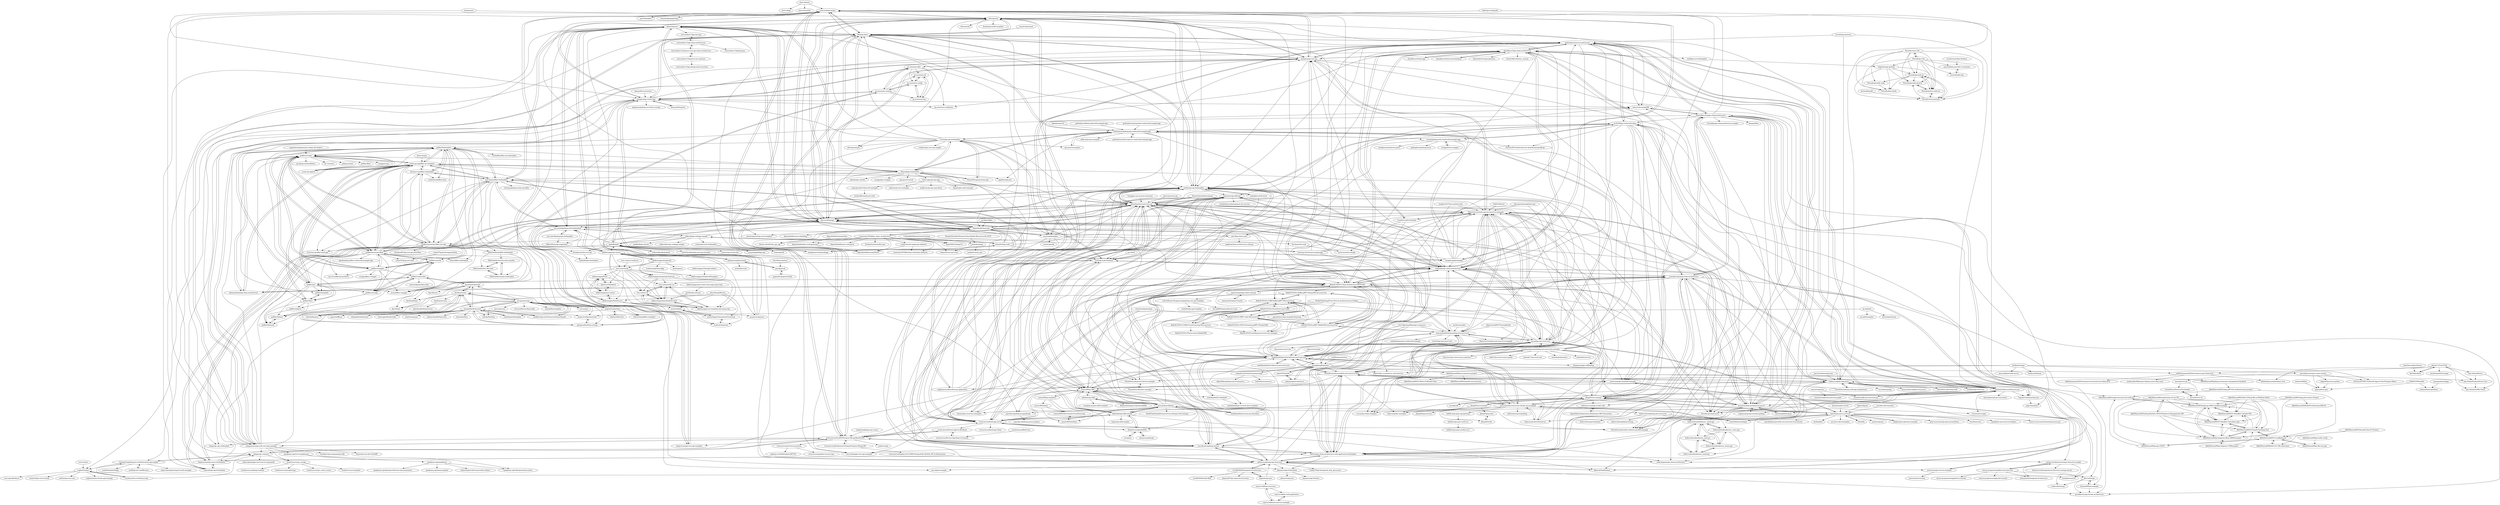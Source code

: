 digraph G {
"short-d/short" -> "short-d/app"
"short-d/short" -> "short-d/crawler"
"short-d/short" -> "snowzach/gorestapi"
"gin-gonic/examples" -> "gothinkster/golang-gin-realworld-example-app" ["e"=1]
"katzien/go-structure-examples" -> "MarioCarrion/todo-api-microservice-example" ["e"=1]
"katzien/go-structure-examples" -> "ribice/gorsk" ["e"=1]
"miguelmota/golang-for-nodejs-developers" -> "gofiber/recipes" ["e"=1]
"ribice/gorsk" -> "dhax/go-base"
"ribice/gorsk" -> "snowzach/gorestapi"
"ribice/gorsk" -> "vardius/go-api-boilerplate"
"ribice/gorsk" -> "qiangxue/go-rest-api"
"ribice/gorsk" -> "qiangxue/go-restful-api"
"ribice/gorsk" -> "ribice/gorsk-gin"
"ribice/gorsk" -> "marcusolsson/goddd" ["e"=1]
"ribice/gorsk" -> "katzien/go-structure-examples" ["e"=1]
"ribice/gorsk" -> "sagikazarmark/modern-go-application" ["e"=1]
"ribice/gorsk" -> "ribice/twisk"
"ribice/gorsk" -> "gilcrest/diygoapi"
"ribice/gorsk" -> "gbrayhan/microservices-go"
"ribice/gorsk" -> "bxcodec/go-clean-arch" ["e"=1]
"ribice/gorsk" -> "thockin/go-build-template" ["e"=1]
"ribice/gorsk" -> "pilinux/gorest"
"gothinkster/golang-gin-realworld-example-app" -> "eddycjy/go-gin-example" ["e"=1]
"gothinkster/golang-gin-realworld-example-app" -> "err0r500/go-realworld-clean"
"gothinkster/golang-gin-realworld-example-app" -> "gin-gonic/examples" ["e"=1]
"gothinkster/golang-gin-realworld-example-app" -> "bxcodec/go-clean-arch" ["e"=1]
"gothinkster/golang-gin-realworld-example-app" -> "xesina/golang-echo-realworld-example-app"
"gothinkster/golang-gin-realworld-example-app" -> "appleboy/gin-jwt" ["e"=1]
"gothinkster/golang-gin-realworld-example-app" -> "Massad/gin-boilerplate"
"gothinkster/golang-gin-realworld-example-app" -> "raycad/go-microservices"
"gothinkster/golang-gin-realworld-example-app" -> "dhax/go-base"
"gothinkster/golang-gin-realworld-example-app" -> "gothinkster/node-express-realworld-example-app" ["e"=1]
"gothinkster/golang-gin-realworld-example-app" -> "vardius/go-api-boilerplate"
"gothinkster/golang-gin-realworld-example-app" -> "qiangxue/go-rest-api"
"gothinkster/golang-gin-realworld-example-app" -> "AleksK1NG/Go-Clean-Architecture-REST-API"
"gothinkster/golang-gin-realworld-example-app" -> "ThreeDotsLabs/wild-workouts-go-ddd-example" ["e"=1]
"gothinkster/golang-gin-realworld-example-app" -> "vsouza/go-gin-boilerplate"
"powerman/go-service-example" -> "powerman/go-monolith-example"
"powerman/go-service-example" -> "powerman/structlog"
"vardius/go-api-boilerplate" -> "ribice/gorsk"
"vardius/go-api-boilerplate" -> "begmaroman/go-micro-boilerplate"
"vardius/go-api-boilerplate" -> "GSabadini/go-clean-architecture"
"vardius/go-api-boilerplate" -> "dhax/go-base"
"vardius/go-api-boilerplate" -> "gbrayhan/microservices-go"
"vardius/go-api-boilerplate" -> "gilcrest/diygoapi"
"vardius/go-api-boilerplate" -> "mehdihadeli/go-food-delivery-microservices"
"vardius/go-api-boilerplate" -> "looplab/eventhorizon" ["e"=1]
"vardius/go-api-boilerplate" -> "ThreeDotsLabs/monolith-microservice-shop"
"vardius/go-api-boilerplate" -> "victorsteven/food-app-server"
"vardius/go-api-boilerplate" -> "eyazici90/go-ddd"
"vardius/go-api-boilerplate" -> "err0r500/go-realworld-clean"
"vardius/go-api-boilerplate" -> "resotto/goilerplate"
"vardius/go-api-boilerplate" -> "jojoarianto/go-ddd-api"
"vardius/go-api-boilerplate" -> "AleksK1NG/Go-Clean-Architecture-REST-API"
"savsgio/atreugo" -> "gogearbox/gearbox"
"savsgio/atreugo" -> "fasthttp/router"
"savsgio/atreugo" -> "buaazp/fasthttprouter"
"savsgio/atreugo" -> "gramework/gramework"
"savsgio/atreugo" -> "smallnest/go-web-framework-benchmark" ["e"=1]
"savsgio/atreugo" -> "qiangxue/fasthttp-routing"
"savsgio/atreugo" -> "valyala/fasthttp" ["e"=1]
"savsgio/atreugo" -> "goccy/go-json" ["e"=1]
"savsgio/atreugo" -> "valyala/fastjson" ["e"=1]
"savsgio/atreugo" -> "VictoriaMetrics/fastcache" ["e"=1]
"savsgio/atreugo" -> "fasthttp/websocket"
"savsgio/atreugo" -> "valyala/quicktemplate" ["e"=1]
"savsgio/atreugo" -> "valyala/fasttemplate" ["e"=1]
"savsgio/atreugo" -> "dgrr/http2"
"savsgio/atreugo" -> "just-js/just" ["e"=1]
"pilinux/gorest" -> "sujit-baniya/fiber-boilerplate"
"pilinux/gorest" -> "dipeshdulal/clean-gin"
"pilinux/gorest" -> "zacscoding/gin-rest-api-example"
"pilinux/gorest" -> "gbrayhan/microservices-go"
"pilinux/gorest" -> "gmhafiz/go8"
"pilinux/gorest" -> "zubroide/go-api-boilerplate"
"pilinux/gorest" -> "allaboutapps/go-starter"
"pilinux/gorest" -> "restuwahyu13/go-rest-api"
"pilinux/gorest" -> "nix-united/golang-echo-boilerplate"
"pilinux/gorest" -> "victorsteven/Go-JWT-Postgres-Mysql-Restful-API"
"pilinux/gorest" -> "gilcrest/diygoapi"
"pilinux/gorest" -> "dhax/go-base"
"pilinux/gorest" -> "eldimious/golang-api-showcase"
"pilinux/gorest" -> "nurcahyaari/golang-starter"
"pilinux/gorest" -> "akmamun/gin-boilerplate"
"gothinkster/spring-boot-realworld-example-app" -> "gothinkster/golang-gin-realworld-example-app" ["e"=1]
"valyala/fastjson" -> "fasthttp/router" ["e"=1]
"gopinath-langote/1build" -> "goyek/goyek" ["e"=1]
"sagikazarmark/modern-go-application" -> "roblaszczak/go-cleanarch" ["e"=1]
"sagikazarmark/modern-go-application" -> "MarioCarrion/todo-api-microservice-example" ["e"=1]
"sagikazarmark/modern-go-application" -> "ribice/gorsk" ["e"=1]
"sagikazarmark/modern-go-application" -> "Fs02/go-todo-backend" ["e"=1]
"sagikazarmark/modern-go-application" -> "vardius/go-api-boilerplate" ["e"=1]
"omniti-labs/jsend" -> "dhax/go-base" ["e"=1]
"jfeng45/servicetmpl" -> "jfeng45/servicetmpl1"
"jfeng45/servicetmpl" -> "eminetto/clean-architecture-go"
"jfeng45/servicetmpl" -> "GSabadini/go-clean-architecture"
"jfeng45/servicetmpl" -> "raycad/go-microservices"
"jfeng45/servicetmpl" -> "eminetto/clean-architecture-go-v2"
"jfeng45/servicetmpl" -> "harlow/go-micro-services"
"jfeng45/servicetmpl" -> "manuelkiessling/go-cleanarchitecture"
"jfeng45/servicetmpl" -> "shijuvar/gokit-examples" ["e"=1]
"jfeng45/servicetmpl" -> "rafael-piovesan/go-rocket-ride"
"jfeng45/servicetmpl" -> "mmorejon/microservices-docker-go-mongodb"
"jfeng45/servicetmpl" -> "sarulabs/di" ["e"=1]
"jfeng45/servicetmpl" -> "mehdihadeli/go-food-delivery-microservices"
"jfeng45/servicetmpl" -> "MarioCarrion/todo-api-microservice-example"
"jfeng45/servicetmpl" -> "vardius/go-api-boilerplate"
"jfeng45/servicetmpl" -> "matiasvarela/minesweeper-hex-arch-sample"
"NicoNex/echotron" -> "goyek/goyek" ["e"=1]
"dhax/go-base" -> "ribice/gorsk"
"dhax/go-base" -> "vardius/go-api-boilerplate"
"dhax/go-base" -> "qiangxue/go-rest-api"
"dhax/go-base" -> "snowzach/gorestapi"
"dhax/go-base" -> "Massad/gin-boilerplate"
"dhax/go-base" -> "gilcrest/diygoapi"
"dhax/go-base" -> "gbrayhan/microservices-go"
"dhax/go-base" -> "qiangxue/go-restful-api"
"dhax/go-base" -> "pilinux/gorest"
"dhax/go-base" -> "victorsteven/Go-JWT-Postgres-Mysql-Restful-API"
"dhax/go-base" -> "mingrammer/go-todo-rest-api-example"
"dhax/go-base" -> "irahardianto/service-pattern-go"
"dhax/go-base" -> "GSabadini/go-clean-architecture"
"dhax/go-base" -> "zubroide/go-api-boilerplate"
"dhax/go-base" -> "gothinkster/golang-gin-realworld-example-app"
"snowzach/gorestapi" -> "gilcrest/diygoapi"
"snowzach/gorestapi" -> "ribice/gorsk"
"snowzach/gorestapi" -> "leeprovoost/go-rest-api-template"
"snowzach/gorestapi" -> "spy16/droplets"
"snowzach/gorestapi" -> "caohoangnam/go-clean-architecture"
"snowzach/gorestapi" -> "dhax/go-base"
"snowzach/gorestapi" -> "friendsofgo/gopherapi"
"snowzach/gorestapi" -> "vardius/go-api-boilerplate"
"snowzach/gorestapi" -> "Fs02/go-todo-backend"
"snowzach/gorestapi" -> "qiangxue/go-rest-api"
"snowzach/gorestapi" -> "victorsteven/Go-JWT-Postgres-Mysql-Restful-API"
"snowzach/gorestapi" -> "antoniopaya22/go-rest-template"
"snowzach/gorestapi" -> "powerman/go-monolith-example"
"snowzach/gorestapi" -> "yhagio/go_api_boilerplate"
"snowzach/gorestapi" -> "naughtygopher/goapp" ["e"=1]
"i-love-flamingo/flamingo-commerce" -> "aligoren/go_ecommerce_microservice" ["e"=1]
"i-love-flamingo/flamingo-commerce" -> "quangdangfit/goshop" ["e"=1]
"i-love-flamingo/flamingo-commerce" -> "mehdihadeli/go-food-delivery-microservices" ["e"=1]
"i-love-flamingo/flamingo-commerce" -> "meysamhadeli/shop-golang-microservices" ["e"=1]
"raycad/go-microservices" -> "MarioCarrion/todo-api-microservice-example"
"raycad/go-microservices" -> "mmorejon/microservices-docker-go-mongodb"
"raycad/go-microservices" -> "gbrayhan/microservices-go"
"raycad/go-microservices" -> "meysamhadeli/shop-golang-microservices"
"raycad/go-microservices" -> "mehdihadeli/go-food-delivery-microservices"
"raycad/go-microservices" -> "nicholasjackson/building-microservices-youtube"
"raycad/go-microservices" -> "GSabadini/go-clean-architecture"
"raycad/go-microservices" -> "jfeng45/servicetmpl"
"raycad/go-microservices" -> "AleksK1NG/Go-CQRS-Kafka-gRPC-Microservices"
"raycad/go-microservices" -> "harlow/go-micro-services"
"raycad/go-microservices" -> "begmaroman/go-micro-boilerplate"
"raycad/go-microservices" -> "ebosas/microservices"
"raycad/go-microservices" -> "vardius/go-api-boilerplate"
"raycad/go-microservices" -> "AleksK1NG/Go-Clean-Architecture-REST-API"
"raycad/go-microservices" -> "gothinkster/golang-gin-realworld-example-app"
"theonlyNischal/Ultimate-Notes-Books-Resources-for-NCIT" -> "mukezhz/geng" ["e"=1]
"xesina/golang-echo-realworld-example-app" -> "err0r500/go-realworld-clean"
"xesina/golang-echo-realworld-example-app" -> "gothinkster/golang-gin-realworld-example-app"
"xesina/golang-echo-realworld-example-app" -> "swaggo/echo-swagger" ["e"=1]
"xesina/golang-echo-realworld-example-app" -> "eurie-inc/echo-sample"
"xesina/golang-echo-realworld-example-app" -> "markpenaranda/echo-gorm"
"xesina/golang-echo-realworld-example-app" -> "zett-8/go-clean-echo"
"xesina/golang-echo-realworld-example-app" -> "golangkorea/golang-news" ["e"=1]
"xesina/golang-echo-realworld-example-app" -> "chrisxue815/realworld-aws-lambda-dynamodb-go"
"digota/digota" -> "harlow/go-micro-services" ["e"=1]
"ever-co/ever-traduora" -> "txty-io/texterify" ["e"=1]
"eldimious/golang-api-showcase" -> "AkbaraliShaikh/denti"
"eldimious/golang-api-showcase" -> "gbrayhan/microservices-go"
"eldimious/golang-api-showcase" -> "bmf-san/go-clean-architecture-web-application-boilerplate"
"eldimious/golang-api-showcase" -> "gsvaldevieso/go-dream-architecture"
"eldimious/golang-api-showcase" -> "eyazici90/go-ddd"
"eldimious/golang-api-showcase" -> "jojoarianto/go-ddd-api"
"eldimious/golang-api-showcase" -> "LordMoMA/Hexagonal-Architecture"
"eldimious/golang-api-showcase" -> "akmamun/gin-boilerplate"
"eldimious/golang-api-showcase" -> "nurcahyaari/golang-starter"
"eldimious/golang-api-showcase" -> "CodelyTV/go-hexagonal_http_api-course" ["e"=1]
"eldimious/golang-api-showcase" -> "go-rel/gin-example"
"eldimious/golang-api-showcase" -> "ThreeDotsLabs/monolith-microservice-shop"
"eldimious/golang-api-showcase" -> "powerman/go-service-example"
"FlowerWrong/awesome-gin" -> "Massad/gin-boilerplate"
"FlowerWrong/awesome-gin" -> "vsouza/go-gin-boilerplate"
"eminetto/clean-architecture-go" -> "eminetto/clean-architecture-go-v2"
"eminetto/clean-architecture-go" -> "manuelkiessling/go-cleanarchitecture"
"eminetto/clean-architecture-go" -> "manakuro/golang-clean-architecture"
"eminetto/clean-architecture-go" -> "Gommunity/vagas" ["e"=1]
"eminetto/clean-architecture-go" -> "jfeng45/servicetmpl"
"eminetto/clean-architecture-go" -> "roblaszczak/go-cleanarch"
"eminetto/clean-architecture-go" -> "zhashkevych/go-clean-architecture"
"eminetto/clean-architecture-go" -> "irahardianto/service-pattern-go"
"eminetto/clean-architecture-go" -> "bxcodec/go-clean-arch" ["e"=1]
"eminetto/clean-architecture-go" -> "betrybe/playbook-go" ["e"=1]
"eminetto/clean-architecture-go" -> "eminetto/talk-microservices-go"
"eminetto/clean-architecture-go" -> "CaptainCodeman/clean-go"
"eminetto/clean-architecture-go" -> "crgimenes/grupo-estudos-golang" ["e"=1]
"eminetto/clean-architecture-go" -> "shijuvar/gokit-examples" ["e"=1]
"eminetto/clean-architecture-go" -> "larien/aprenda-go-com-testes" ["e"=1]
"ThreeDotsLabs/monolith-microservice-shop" -> "ThreeDotsLabs/event-driven-example"
"ThreeDotsLabs/monolith-microservice-shop" -> "roblaszczak/go-cleanarch"
"ThreeDotsLabs/monolith-microservice-shop" -> "AkbaraliShaikh/denti"
"ThreeDotsLabs/monolith-microservice-shop" -> "powerman/go-monolith-example"
"ThreeDotsLabs/monolith-microservice-shop" -> "meysamhadeli/shop-golang-microservices"
"ThreeDotsLabs/monolith-microservice-shop" -> "shijuvar/gokit-examples" ["e"=1]
"ThreeDotsLabs/monolith-microservice-shop" -> "ThreeDotsLabs/nats-example"
"ThreeDotsLabs/monolith-microservice-shop" -> "mehdihadeli/go-food-delivery-microservices"
"ThreeDotsLabs/monolith-microservice-shop" -> "bmf-san/go-clean-architecture-web-application-boilerplate"
"karlkeefer/pngr" -> "aesrael/go-postgres-react-starter"
"karlkeefer/pngr" -> "victorsteven/Go-JWT-Postgres-Mysql-Restful-API"
"karlkeefer/pngr" -> "el10savio/TODO-Fullstack-App-Go-Gin-Postgres-React"
"karlkeefer/pngr" -> "aligoren/go_ecommerce_microservice"
"karlkeefer/pngr" -> "passwall/passwall-server" ["e"=1]
"karlkeefer/pngr" -> "binalyze/httpreq" ["e"=1]
"jojoarianto/go-ddd-api" -> "eyazici90/go-ddd"
"jojoarianto/go-ddd-api" -> "bmf-san/go-clean-architecture-web-application-boilerplate"
"jojoarianto/go-ddd-api" -> "takashabe/go-ddd-sample"
"jojoarianto/go-ddd-api" -> "victorsteven/food-app-server"
"jojoarianto/go-ddd-api" -> "tomkdickinson/hexagonal-cart-service"
"jojoarianto/go-ddd-api" -> "gbrayhan/microservices-go"
"jojoarianto/go-ddd-api" -> "nurcahyaari/golang-starter"
"simplesteph/grpc-go-course" -> "victorsteven/Go-JWT-Postgres-Mysql-Restful-API" ["e"=1]
"takashabe/go-ddd-sample" -> "victorsteven/food-app-server"
"takashabe/go-ddd-sample" -> "jojoarianto/go-ddd-api"
"takashabe/go-ddd-sample" -> "eyazici90/go-ddd"
"takashabe/go-ddd-sample" -> "KendoCross/kendoDDD"
"takashabe/go-ddd-sample" -> "lupguo/go-ddd-sample"
"takashabe/go-ddd-sample" -> "percybolmer/ddd-go"
"takashabe/go-ddd-sample" -> "caohoangnam/go-clean-architecture"
"EwanValentine/shippy" -> "harlow/go-micro-services" ["e"=1]
"EwanValentine/shippy" -> "mmorejon/microservices-docker-go-mongodb" ["e"=1]
"fasthttp/websocket" -> "gofiber/websocket"
"fasthttp/websocket" -> "fasthttp/http2"
"fasthttp/websocket" -> "fasthttp/router"
"fasthttp/websocket" -> "dgrr/http2"
"fasthttp/websocket" -> "dgrr/fastws"
"allaboutapps/A3InAppUpdater" -> "allaboutapps/A3AndroidTemplate"
"shijuvar/go-distributed-sys" -> "mmorejon/microservices-docker-go-mongodb" ["e"=1]
"shijuvar/go-distributed-sys" -> "vardius/go-api-boilerplate" ["e"=1]
"shijuvar/go-distributed-sys" -> "mehdihadeli/go-food-delivery-microservices" ["e"=1]
"zubroide/go-api-boilerplate" -> "begmaroman/go-micro-boilerplate"
"zubroide/go-api-boilerplate" -> "gilcrest/diygoapi"
"bvwells/go-patterns" -> "roblaszczak/go-cleanarch" ["e"=1]
"bvwells/go-patterns" -> "irahardianto/service-pattern-go" ["e"=1]
"bvwells/go-patterns" -> "eminetto/clean-architecture-go" ["e"=1]
"aesrael/go-postgres-react-starter" -> "edgeee/buycoins-python" ["e"=1]
"aesrael/go-postgres-react-starter" -> "el10savio/TODO-Fullstack-App-Go-Gin-Postgres-React"
"aesrael/go-postgres-react-starter" -> "appcypher/viper"
"aesrael/go-postgres-react-starter" -> "aesrael/sortr.py"
"adxgun/go-contacts" -> "brainattica/golang-jwt-authentication-api-sample"
"adxgun/go-contacts" -> "victorsteven/Go-JWT-Postgres-Mysql-Restful-API"
"adxgun/go-contacts" -> "bradtraversy/go_restapi"
"adxgun/go-contacts" -> "johan-lejdung/go-microservice-api-guide"
"KendoCross/kendoDDD" -> "takashabe/go-ddd-sample"
"KendoCross/kendoDDD" -> "ixre/go2o" ["e"=1]
"KendoCross/kendoDDD" -> "shenyisyn/goft-gin" ["e"=1]
"KendoCross/kendoDDD" -> "victorsteven/food-app-server"
"zupzup/casbin-http-role-example" -> "tienbm90/simple-jwt-auth"
"StarpTech/go-web" -> "ybkuroki/go-webapp-sample"
"StarpTech/go-web" -> "Fs02/go-todo-backend"
"StarpTech/go-web" -> "snowzach/gorestapi"
"StarpTech/go-web" -> "gilcrest/diygoapi"
"StarpTech/go-web" -> "gbrayhan/microservices-go"
"StarpTech/go-web" -> "josephspurrier/gowebapp" ["e"=1]
"StarpTech/go-web" -> "ribice/gorsk"
"spy16/droplets" -> "snowzach/gorestapi"
"err0r500/go-realworld-clean" -> "xesina/golang-echo-realworld-example-app"
"err0r500/go-realworld-clean" -> "holmes89/hex-example"
"err0r500/go-realworld-clean" -> "chrisxue815/realworld-aws-lambda-dynamodb-go"
"err0r500/go-realworld-clean" -> "gothinkster/golang-gin-realworld-example-app"
"err0r500/go-realworld-clean" -> "gsvaldevieso/go-dream-architecture"
"err0r500/go-realworld-clean" -> "GSabadini/go-clean-architecture"
"err0r500/go-realworld-clean" -> "vardius/go-api-boilerplate"
"err0r500/go-realworld-clean" -> "roblaszczak/go-cleanarch"
"err0r500/go-realworld-clean" -> "powerman/go-monolith-example"
"err0r500/go-realworld-clean" -> "iDevoid/stygis"
"err0r500/go-realworld-clean" -> "bmf-san/go-clean-architecture-web-application-boilerplate"
"err0r500/go-realworld-clean" -> "ThreeDotsLabs/monolith-microservice-shop"
"err0r500/go-realworld-clean" -> "irahardianto/service-pattern-go"
"err0r500/go-realworld-clean" -> "eldimious/golang-api-showcase"
"err0r500/go-realworld-clean" -> "gbrayhan/microservices-go"
"fasthttp/router" -> "savsgio/atreugo"
"fasthttp/router" -> "qiangxue/fasthttp-routing"
"fasthttp/router" -> "buaazp/fasthttprouter"
"fasthttp/router" -> "fasthttp/session"
"fasthttp/router" -> "fasthttp/websocket"
"fasthttp/router" -> "valyala/fastjson" ["e"=1]
"fasthttp/router" -> "fasthttp/http2"
"bmf-san/go-clean-architecture-web-application-boilerplate" -> "jojoarianto/go-ddd-api"
"bmf-san/go-clean-architecture-web-application-boilerplate" -> "manakuro/golang-clean-architecture"
"bmf-san/go-clean-architecture-web-application-boilerplate" -> "nurcahyaari/golang-starter"
"bmf-san/go-clean-architecture-web-application-boilerplate" -> "eldimious/golang-api-showcase"
"bmf-san/go-clean-architecture-web-application-boilerplate" -> "Fs02/go-todo-backend"
"bmf-san/go-clean-architecture-web-application-boilerplate" -> "ThreeDotsLabs/monolith-microservice-shop"
"bmf-san/go-clean-architecture-web-application-boilerplate" -> "caohoangnam/go-clean-architecture"
"bmf-san/go-clean-architecture-web-application-boilerplate" -> "akmamun/gin-boilerplate"
"bmf-san/go-clean-architecture-web-application-boilerplate" -> "begmaroman/go-micro-boilerplate"
"bmf-san/go-clean-architecture-web-application-boilerplate" -> "matiasvarela/minesweeper-hex-arch-sample"
"bmf-san/go-clean-architecture-web-application-boilerplate" -> "GSabadini/go-clean-architecture"
"txty-io/texterify" -> "txty-io/texterify-vsc"
"txty-io/texterify" -> "allaboutapps/Fetch"
"txty-io/texterify" -> "txty-io/txty-cli"
"txty-io/texterify" -> "fgeistert/Validated"
"txty-io/texterify" -> "allaboutapps/cra-template-aaa-typescript"
"txty-io/texterify" -> "allaboutapps/integresql-client-go"
"txty-io/texterify" -> "allaboutapps/A3AndroidTemplate"
"txty-io/texterify" -> "allaboutapps/DataSource"
"txty-io/texterify" -> "allaboutapps/ios-starter"
"txty-io/texterify" -> "allaboutapps/aaa-backend-stack"
"holmes89/hex-example" -> "iDevoid/stygis"
"holmes89/hex-example" -> "gsvaldevieso/go-dream-architecture"
"melardev/GoGonicEcommerceApi" -> "5olitude/ecommerce"
"melardev/GoGonicEcommerceApi" -> "dipeshhkc/golang-mini-ecommerce"
"ThreeDotsLabs/nats-example" -> "ThreeDotsLabs/event-driven-example"
"ThreeDotsLabs/event-driven-example" -> "ThreeDotsLabs/nats-example"
"federicoleon/golang-microservices" -> "federicoleon/bookstore_oauth-api"
"federicoleon/golang-microservices" -> "federicoleon/bookstore_users-api"
"federicoleon/golang-microservices" -> "federicoleon/go-httpclient"
"federicoleon/golang-microservices" -> "federicoleon/golang-testing"
"AkbaraliShaikh/denti" -> "ThreeDotsLabs/monolith-microservice-shop"
"AkbaraliShaikh/denti" -> "eldimious/golang-api-showcase"
"aesrael/sortr.py" -> "IsraelAdura/Series-Downloader"
"aesrael/sortr.py" -> "aesrael/sortr-cli"
"bradtraversy/go_restapi" -> "bradtraversy/go_crash_course" ["e"=1]
"bradtraversy/go_restapi" -> "bradtraversy/symphart" ["e"=1]
"bradtraversy/go_restapi" -> "bradtraversy/django-todolist" ["e"=1]
"bradtraversy/go_restapi" -> "bradtraversy/proplistings" ["e"=1]
"moluwole/Bast" -> "appcypher/viper"
"allaboutapps/ios-starter" -> "allaboutapps/Fetch"
"allaboutapps/ios-starter" -> "allaboutapps/DataSource"
"allaboutapps/ios-starter" -> "fgeistert/Validated"
"eyazici90/Galaxy" -> "eyazici90/OrderContext-EventSourcing"
"eyazici90/Galaxy" -> "eyazici90/ImGalaxy"
"tayoogunbiyi/clippy" -> "ashinzekene/speedtest"
"allaboutapps/Fetch" -> "allaboutapps/ios-starter"
"allaboutapps/Fetch" -> "fgeistert/Validated"
"allaboutapps/Fetch" -> "allaboutapps/DataSource"
"allaboutapps/Fetch" -> "allaboutapps/cra-template-aaa-typescript"
"IsraelAdura/Series-Downloader" -> "aesrael/sortr-cli"
"aesrael/sortr-cli" -> "IsraelAdura/Series-Downloader"
"fasthttp/session" -> "phachon/fasthttpsession"
"eyazici90/ImGalaxy" -> "eyazici90/OrderContext-EventSourcing"
"txty-io/texterify-vsc" -> "txty-io/txty-cli"
"txty-io/texterify-vsc" -> "allaboutapps/cra-template-aaa-typescript"
"txty-io/texterify-vsc" -> "allaboutapps/aaa-backend-stack"
"corylanou/tns-restful-json-api" -> "sogko/slumber" ["e"=1]
"corylanou/tns-restful-json-api" -> "brainattica/golang-jwt-authentication-api-sample" ["e"=1]
"corylanou/tns-restful-json-api" -> "adxgun/go-contacts" ["e"=1]
"auth0/go-jwt-middleware" -> "brainattica/golang-jwt-authentication-api-sample" ["e"=1]
"gofiber/recipes" -> "gofiber/fiber" ["e"=1]
"gofiber/recipes" -> "create-go-app/fiber-go-template"
"gofiber/recipes" -> "gofiber/awesome-fiber"
"gofiber/recipes" -> "gofiber/boilerplate"
"gofiber/recipes" -> "koddr/tutorial-go-fiber-rest-api"
"gofiber/recipes" -> "create-go-app/cli" ["e"=1]
"gofiber/recipes" -> "gofiber/docs"
"gofiber/recipes" -> "swaggo/swag" ["e"=1]
"gofiber/recipes" -> "go-playground/validator" ["e"=1]
"gofiber/recipes" -> "gofiber/jwt"
"gofiber/recipes" -> "khannedy/golang-clean-architecture" ["e"=1]
"gofiber/recipes" -> "air-verse/air" ["e"=1]
"gofiber/recipes" -> "golang-jwt/jwt" ["e"=1]
"gofiber/recipes" -> "evrone/go-clean-template" ["e"=1]
"gofiber/recipes" -> "gofiber/swagger"
"eminetto/clean-architecture-go-v2" -> "eminetto/clean-architecture-go"
"eminetto/clean-architecture-go-v2" -> "manakuro/golang-clean-architecture"
"eminetto/clean-architecture-go-v2" -> "GSabadini/go-clean-architecture"
"eminetto/clean-architecture-go-v2" -> "zhashkevych/go-clean-architecture"
"eminetto/clean-architecture-go-v2" -> "bxcodec/go-clean-arch" ["e"=1]
"eminetto/clean-architecture-go-v2" -> "Gommunity/vagas" ["e"=1]
"eminetto/clean-architecture-go-v2" -> "betrybe/playbook-go" ["e"=1]
"eminetto/clean-architecture-go-v2" -> "AleksK1NG/Go-Clean-Architecture-REST-API"
"eminetto/clean-architecture-go-v2" -> "ThreeDotsLabs/wild-workouts-go-ddd-example" ["e"=1]
"eminetto/clean-architecture-go-v2" -> "MarioCarrion/todo-api-microservice-example"
"eminetto/clean-architecture-go-v2" -> "jfeng45/servicetmpl"
"eminetto/clean-architecture-go-v2" -> "bmf-san/go-clean-architecture-web-application-boilerplate"
"eminetto/clean-architecture-go-v2" -> "evrone/go-clean-template" ["e"=1]
"eminetto/clean-architecture-go-v2" -> "crgimenes/grupo-estudos-golang" ["e"=1]
"eminetto/clean-architecture-go-v2" -> "irahardianto/service-pattern-go"
"eyazici90/go-ddd" -> "jojoarianto/go-ddd-api"
"eyazici90/go-ddd" -> "eyazici90/go-mediator"
"eyazici90/go-ddd" -> "takashabe/go-ddd-sample"
"eyazici90/go-ddd" -> "percybolmer/ddd-go"
"eyazici90/go-ddd" -> "gbrayhan/microservices-go"
"eyazici90/go-ddd" -> "victorsteven/food-app-server"
"eyazici90/go-ddd" -> "powerman/go-monolith-example"
"eyazici90/go-ddd" -> "GSabadini/go-clean-architecture"
"eyazici90/go-ddd" -> "Fs02/go-todo-backend"
"eyazici90/go-ddd" -> "mehdihadeli/Go-MediatR"
"eyazici90/go-ddd" -> "eldimious/golang-api-showcase"
"eyazici90/go-ddd" -> "sklinkert/go-ddd"
"eyazici90/go-ddd" -> "AleksK1NG/Go-EventSourcing-CQRS"
"eyazici90/go-ddd" -> "nurcahyaari/golang-starter"
"eyazici90/go-ddd" -> "mehdihadeli/go-food-delivery-microservices"
"create-go-app/cli" -> "create-go-app/fiber-go-template" ["e"=1]
"create-go-app/cli" -> "gofiber/recipes" ["e"=1]
"create-go-app/cli" -> "gofiber/boilerplate" ["e"=1]
"diptomondal007/GoLangBooks" -> "raycad/go-microservices" ["e"=1]
"diptomondal007/GoLangBooks" -> "meysamhadeli/shop-golang-microservices" ["e"=1]
"allaboutapps/integresql" -> "allaboutapps/integresql-client-go"
"allaboutapps/integresql" -> "allaboutapps/go-starter"
"allaboutapps/integresql" -> "txty-io/texterify"
"allaboutapps/integresql" -> "eradman/ephemeralpg"
"allaboutapps/integresql" -> "jawj/zapatos" ["e"=1]
"nix-united/golang-echo-boilerplate" -> "nix-united/golang-gin-boilerplate"
"nix-united/golang-echo-boilerplate" -> "gilcrest/diygoapi"
"nix-united/golang-echo-boilerplate" -> "ShkrutDenis/go-migrations"
"nix-united/golang-echo-boilerplate" -> "dzungtran/echo-rest-api"
"nix-united/golang-echo-boilerplate" -> "ybkuroki/go-webapp-sample"
"nix-united/golang-echo-boilerplate" -> "gbrayhan/microservices-go"
"nix-united/golang-echo-boilerplate" -> "sujit-baniya/fiber-boilerplate"
"nix-united/golang-echo-boilerplate" -> "syahidfrd/go-boilerplate"
"nix-united/golang-echo-boilerplate" -> "pilinux/gorest"
"nix-united/golang-echo-boilerplate" -> "zett-8/go-clean-echo"
"shenyisyn/goft-gin" -> "KendoCross/kendoDDD" ["e"=1]
"TannerGabriel/learning-go" -> "Fs02/go-todo-backend" ["e"=1]
"TannerGabriel/learning-go" -> "gbrayhan/microservices-go" ["e"=1]
"TannerGabriel/learning-go" -> "ThreeDotsLabs/event-driven-example" ["e"=1]
"TannerGabriel/learning-go" -> "MarioCarrion/todo-api-microservice-example" ["e"=1]
"TannerGabriel/learning-go" -> "gilcrest/diygoapi" ["e"=1]
"naughtygopher/goapp" -> "MarioCarrion/todo-api-microservice-example" ["e"=1]
"naughtygopher/goapp" -> "gilcrest/diygoapi" ["e"=1]
"naughtygopher/goapp" -> "GSabadini/go-clean-architecture" ["e"=1]
"naughtygopher/goapp" -> "snowzach/gorestapi" ["e"=1]
"naughtygopher/goapp" -> "gmhafiz/go8" ["e"=1]
"naughtygopher/goapp" -> "irahardianto/service-pattern-go" ["e"=1]
"naughtygopher/goapp" -> "qiangxue/go-rest-api" ["e"=1]
"naughtygopher/goapp" -> "dhax/go-base" ["e"=1]
"naughtygopher/goapp" -> "ribice/gorsk" ["e"=1]
"gbrayhan/microservices-go" -> "mehdihadeli/go-food-delivery-microservices"
"gbrayhan/microservices-go" -> "raycad/go-microservices"
"gbrayhan/microservices-go" -> "GSabadini/go-clean-architecture"
"gbrayhan/microservices-go" -> "gilcrest/diygoapi"
"gbrayhan/microservices-go" -> "meysamhadeli/shop-golang-microservices"
"gbrayhan/microservices-go" -> "MarioCarrion/todo-api-microservice-example"
"gbrayhan/microservices-go" -> "eldimious/golang-api-showcase"
"gbrayhan/microservices-go" -> "eyazici90/go-ddd"
"gbrayhan/microservices-go" -> "vardius/go-api-boilerplate"
"gbrayhan/microservices-go" -> "nurcahyaari/golang-starter"
"gbrayhan/microservices-go" -> "jojoarianto/go-ddd-api"
"gbrayhan/microservices-go" -> "nix-united/golang-echo-boilerplate"
"gbrayhan/microservices-go" -> "dipeshdulal/clean-gin"
"gbrayhan/microservices-go" -> "Fs02/go-todo-backend"
"gbrayhan/microservices-go" -> "begmaroman/go-micro-boilerplate"
"victorsteven/Forum-App-Go-Backend" -> "victorsteven/Forum-App-React-Frontend"
"victorsteven/Forum-App-Go-Backend" -> "victorsteven/Go-JWT-Postgres-Mysql-Restful-API"
"triaton/go-echo-boilerplate" -> "triaton/profx"
"qiangxue/go-rest-api" -> "AleksK1NG/Go-Clean-Architecture-REST-API"
"qiangxue/go-rest-api" -> "go-ozzo/ozzo-validation" ["e"=1]
"qiangxue/go-rest-api" -> "ribice/gorsk"
"qiangxue/go-rest-api" -> "dhax/go-base"
"qiangxue/go-rest-api" -> "mingrammer/go-todo-rest-api-example"
"qiangxue/go-rest-api" -> "bxcodec/go-clean-arch" ["e"=1]
"qiangxue/go-rest-api" -> "go-ozzo/ozzo-dbx"
"qiangxue/go-rest-api" -> "zhashkevych/go-clean-architecture"
"qiangxue/go-rest-api" -> "MarioCarrion/todo-api-microservice-example"
"qiangxue/go-rest-api" -> "gilcrest/diygoapi"
"qiangxue/go-rest-api" -> "vardius/go-api-boilerplate"
"qiangxue/go-rest-api" -> "irahardianto/service-pattern-go"
"qiangxue/go-rest-api" -> "snowzach/gorestapi"
"qiangxue/go-rest-api" -> "ThreeDotsLabs/wild-workouts-go-ddd-example" ["e"=1]
"qiangxue/go-rest-api" -> "evrone/go-clean-template" ["e"=1]
"zhashkevych/go-clean-architecture" -> "zhashkevych/todo-app" ["e"=1]
"zhashkevych/go-clean-architecture" -> "AleksK1NG/Go-Clean-Architecture-REST-API"
"zhashkevych/go-clean-architecture" -> "Creatly/creatly-backend" ["e"=1]
"zhashkevych/go-clean-architecture" -> "eminetto/clean-architecture-go-v2"
"zhashkevych/go-clean-architecture" -> "GSabadini/go-clean-architecture"
"zhashkevych/go-clean-architecture" -> "manakuro/golang-clean-architecture"
"zhashkevych/go-clean-architecture" -> "irahardianto/service-pattern-go"
"zhashkevych/go-clean-architecture" -> "snykk/go-rest-boilerplate"
"zhashkevych/go-clean-architecture" -> "qiangxue/go-rest-api"
"zhashkevych/go-clean-architecture" -> "eminetto/clean-architecture-go"
"zhashkevych/go-clean-architecture" -> "zhashkevych/awesome-backend" ["e"=1]
"zhashkevych/go-clean-architecture" -> "bxcodec/go-clean-arch" ["e"=1]
"zhashkevych/go-clean-architecture" -> "AlexanderGrom/go-patterns" ["e"=1]
"zhashkevych/go-clean-architecture" -> "victorsteven/food-app-server"
"zhashkevych/go-clean-architecture" -> "theartofdevel/notes_system" ["e"=1]
"victorsteven/Go-JWT-Postgres-Mysql-Restful-API" -> "victorsteven/Dockerized-Golang-Postgres-Mysql-API"
"victorsteven/Go-JWT-Postgres-Mysql-Restful-API" -> "victorsteven/Forum-App-Go-Backend"
"victorsteven/Go-JWT-Postgres-Mysql-Restful-API" -> "nurcahyaari/golang-starter"
"victorsteven/Go-JWT-Postgres-Mysql-Restful-API" -> "pilinux/gorest"
"victorsteven/Go-JWT-Postgres-Mysql-Restful-API" -> "victorsteven/jwt-best-practices"
"victorsteven/Go-JWT-Postgres-Mysql-Restful-API" -> "dhax/go-base"
"victorsteven/Go-JWT-Postgres-Mysql-Restful-API" -> "bmf-san/go-clean-architecture-web-application-boilerplate"
"victorsteven/Go-JWT-Postgres-Mysql-Restful-API" -> "snowzach/gorestapi"
"victorsteven/Go-JWT-Postgres-Mysql-Restful-API" -> "yhagio/go_api_boilerplate"
"victorsteven/Go-JWT-Postgres-Mysql-Restful-API" -> "adxgun/go-contacts"
"victorsteven/Go-JWT-Postgres-Mysql-Restful-API" -> "yakuter/ugin" ["e"=1]
"victorsteven/Go-JWT-Postgres-Mysql-Restful-API" -> "leeprovoost/go-rest-api-template"
"victorsteven/Go-JWT-Postgres-Mysql-Restful-API" -> "mingrammer/go-todo-rest-api-example"
"victorsteven/Go-JWT-Postgres-Mysql-Restful-API" -> "victorsteven/food-app-server"
"victorsteven/Go-JWT-Postgres-Mysql-Restful-API" -> "manakuro/golang-clean-architecture"
"resotto/goilerplate" -> "dipeshdulal/clean-gin"
"resotto/goilerplate" -> "resotto/gochk"
"resotto/goilerplate" -> "AkbaraliShaikh/denti"
"resotto/goilerplate" -> "vardius/go-api-boilerplate"
"resotto/goilerplate" -> "victorsteven/food-app-server"
"resotto/goilerplate" -> "gbrayhan/microservices-go"
"resotto/goilerplate" -> "eldimious/golang-api-showcase"
"resotto/goilerplate" -> "vsouza/go-gin-boilerplate"
"create-go-app/fiber-go-template" -> "gofiber/boilerplate"
"create-go-app/fiber-go-template" -> "create-go-app/cli" ["e"=1]
"create-go-app/fiber-go-template" -> "gofiber/recipes"
"create-go-app/fiber-go-template" -> "sujit-baniya/fiber-boilerplate"
"create-go-app/fiber-go-template" -> "koddr/tutorial-go-fiber-rest-api"
"create-go-app/fiber-go-template" -> "thomasvvugt/fiber-boilerplate"
"create-go-app/fiber-go-template" -> "gofiber/docs"
"create-go-app/fiber-go-template" -> "gofiber/awesome-fiber"
"create-go-app/fiber-go-template" -> "khannedy/golang-clean-architecture" ["e"=1]
"create-go-app/fiber-go-template" -> "gofiber/swagger"
"create-go-app/fiber-go-template" -> "gofiber/jwt"
"create-go-app/fiber-go-template" -> "gbrayhan/microservices-go"
"create-go-app/fiber-go-template" -> "nurcahyaari/golang-starter"
"create-go-app/fiber-go-template" -> "nix-united/golang-echo-boilerplate"
"create-go-app/fiber-go-template" -> "Massad/gin-boilerplate"
"learning-cloud-native-go/myapp" -> "gilcrest/diygoapi" ["e"=1]
"learning-cloud-native-go/myapp" -> "qiangxue/go-rest-api" ["e"=1]
"learning-cloud-native-go/myapp" -> "MarioCarrion/todo-api-microservice-example" ["e"=1]
"learning-cloud-native-go/myapp" -> "gmhafiz/go8" ["e"=1]
"learning-cloud-native-go/myapp" -> "snowzach/gorestapi" ["e"=1]
"learning-cloud-native-go/myapp" -> "mehdihadeli/go-food-delivery-microservices" ["e"=1]
"go-rel/rel" -> "Fs02/go-todo-backend" ["e"=1]
"go-goyave/goyave" -> "gilcrest/diygoapi" ["e"=1]
"go-goyave/goyave" -> "pilinux/gorest" ["e"=1]
"go-goyave/goyave" -> "vardius/go-api-boilerplate" ["e"=1]
"gofiber/jwt" -> "gofiber/websocket"
"gofiber/jwt" -> "gofiber/boilerplate"
"gofiber/jwt" -> "gofiber/helmet"
"gofiber/jwt" -> "gofiber/template"
"gofiber/jwt" -> "arsmn/fiber-swagger"
"gofiber/jwt" -> "gofiber/storage"
"gofiber/jwt" -> "gofiber/docs"
"gofiber/jwt" -> "gofiber/recipes"
"gofiber/jwt" -> "create-go-app/fiber-go-template"
"gofiber/jwt" -> "gofiber/keyauth"
"gofiber/jwt" -> "gofiber/contrib"
"looplab/eventhorizon" -> "vardius/go-api-boilerplate" ["e"=1]
"looplab/eventhorizon" -> "KendoCross/kendoDDD" ["e"=1]
"just-js/just" -> "savsgio/atreugo" ["e"=1]
"golang-templates/seed" -> "goyek/goyek"
"golang-templates/seed" -> "allaboutapps/go-starter"
"golang-templates/seed" -> "ardanlabs/conf" ["e"=1]
"techschool/pcbook-go" -> "AleksK1NG/Go-GRPC-Auth-Microservice" ["e"=1]
"techschool/pcbook-go" -> "wpcodevo/golang-mongodb-api" ["e"=1]
"victorsteven/food-app-server" -> "percybolmer/ddd-go"
"victorsteven/food-app-server" -> "takashabe/go-ddd-sample"
"victorsteven/food-app-server" -> "victorsteven/food-app-client"
"victorsteven/food-app-server" -> "jojoarianto/go-ddd-api"
"victorsteven/food-app-server" -> "eyazici90/go-ddd"
"victorsteven/food-app-server" -> "GSabadini/go-clean-architecture"
"victorsteven/food-app-server" -> "KendoCross/kendoDDD"
"victorsteven/food-app-server" -> "vardius/go-api-boilerplate"
"victorsteven/food-app-server" -> "manakuro/golang-clean-architecture"
"victorsteven/food-app-server" -> "victorsteven/Forum-App-Go-Backend"
"victorsteven/food-app-server" -> "ThreeDotsLabs/wild-workouts-go-ddd-example" ["e"=1]
"victorsteven/food-app-server" -> "gbrayhan/microservices-go"
"victorsteven/food-app-server" -> "AkbaraliShaikh/denti"
"victorsteven/food-app-server" -> "irahardianto/service-pattern-go"
"victorsteven/food-app-server" -> "marcusolsson/goddd" ["e"=1]
"gogearbox/gearbox" -> "savsgio/atreugo"
"gogearbox/gearbox" -> "abahmed/kwatch" ["e"=1]
"gogearbox/gearbox" -> "fasthttp/router"
"gogearbox/gearbox" -> "gofiber/boilerplate"
"gogearbox/gearbox" -> "gofiber/helmet"
"gogearbox/gearbox" -> "go-goyave/goyave" ["e"=1]
"gogearbox/gearbox" -> "GalvinGao/gofiber-template"
"eyazici90/OrderContext-EventSourcing" -> "eyazici90/ImGalaxy"
"marcusolsson/goddd" -> "manuelkiessling/go-cleanarchitecture" ["e"=1]
"powerman/go-monolith-example" -> "powerman/go-service-example"
"powerman/go-monolith-example" -> "ThreeDotsLabs/monolith-microservice-shop"
"powerman/go-monolith-example" -> "eyazici90/go-ddd"
"manakuro/golang-clean-architecture" -> "bmf-san/go-clean-architecture-web-application-boilerplate"
"manakuro/golang-clean-architecture" -> "eminetto/clean-architecture-go-v2"
"manakuro/golang-clean-architecture" -> "eminetto/clean-architecture-go"
"manakuro/golang-clean-architecture" -> "manuelkiessling/go-cleanarchitecture"
"manakuro/golang-clean-architecture" -> "GSabadini/go-clean-architecture"
"manakuro/golang-clean-architecture" -> "zhashkevych/go-clean-architecture"
"manakuro/golang-clean-architecture" -> "caohoangnam/go-clean-architecture"
"manakuro/golang-clean-architecture" -> "victorsteven/food-app-server"
"manakuro/golang-clean-architecture" -> "eldimious/golang-api-showcase"
"manakuro/golang-clean-architecture" -> "gsvaldevieso/go-dream-architecture"
"manakuro/golang-clean-architecture" -> "nurcahyaari/golang-starter"
"manakuro/golang-clean-architecture" -> "bxcodec/go-clean-arch" ["e"=1]
"manakuro/golang-clean-architecture" -> "khannedy/golang-clean-architecture" ["e"=1]
"manakuro/golang-clean-architecture" -> "rafael-piovesan/go-rocket-ride"
"manakuro/golang-clean-architecture" -> "AleksK1NG/Go-Clean-Architecture-REST-API"
"GSabadini/go-clean-architecture" -> "gbrayhan/microservices-go"
"GSabadini/go-clean-architecture" -> "eminetto/clean-architecture-go-v2"
"GSabadini/go-clean-architecture" -> "zhashkevych/go-clean-architecture"
"GSabadini/go-clean-architecture" -> "vardius/go-api-boilerplate"
"GSabadini/go-clean-architecture" -> "manakuro/golang-clean-architecture"
"GSabadini/go-clean-architecture" -> "victorsteven/food-app-server"
"GSabadini/go-clean-architecture" -> "meysamhadeli/shop-golang-microservices"
"GSabadini/go-clean-architecture" -> "eyazici90/go-ddd"
"GSabadini/go-clean-architecture" -> "AleksK1NG/Go-Clean-Architecture-REST-API"
"GSabadini/go-clean-architecture" -> "MarioCarrion/todo-api-microservice-example"
"GSabadini/go-clean-architecture" -> "jojoarianto/go-ddd-api"
"GSabadini/go-clean-architecture" -> "Fs02/go-todo-backend"
"GSabadini/go-clean-architecture" -> "gilcrest/diygoapi"
"GSabadini/go-clean-architecture" -> "raycad/go-microservices"
"GSabadini/go-clean-architecture" -> "bmf-san/go-clean-architecture-web-application-boilerplate"
"sujit-baniya/fiber-boilerplate" -> "thomasvvugt/fiber-boilerplate"
"sujit-baniya/fiber-boilerplate" -> "koddr/tutorial-go-fiber-rest-api"
"sujit-baniya/fiber-boilerplate" -> "create-go-app/fiber-go-template"
"sujit-baniya/fiber-boilerplate" -> "gofiber/boilerplate"
"sujit-baniya/fiber-boilerplate" -> "GalvinGao/gofiber-template"
"sujit-baniya/fiber-boilerplate" -> "nurcahyaari/golang-starter"
"sujit-baniya/fiber-boilerplate" -> "EricLau1/go-fiber-auth-api"
"sujit-baniya/fiber-boilerplate" -> "pilinux/gorest"
"sujit-baniya/fiber-boilerplate" -> "NikSchaefer/gofiber-boilerplate"
"sujit-baniya/fiber-boilerplate" -> "nix-united/golang-echo-boilerplate"
"sujit-baniya/fiber-boilerplate" -> "efectn/fiber-boilerplate"
"sujit-baniya/fiber-boilerplate" -> "dipeshdulal/clean-gin"
"sujit-baniya/fiber-boilerplate" -> "dstotijn/golang-nextjs-portable"
"sujit-baniya/fiber-boilerplate" -> "vardius/go-api-boilerplate"
"gmhafiz/go8" -> "allaboutapps/go-starter"
"gmhafiz/go8" -> "pilinux/gorest"
"gmhafiz/go8" -> "gilcrest/diygoapi"
"gmhafiz/go8" -> "gbrayhan/microservices-go"
"gmhafiz/go8" -> "mikestefanello/pagoda" ["e"=1]
"gmhafiz/go8" -> "yhagio/go_api_boilerplate"
"gmhafiz/go8" -> "rameshsunkara/go-rest-api-example"
"gmhafiz/go8" -> "dzungtran/echo-rest-api"
"gmhafiz/go8" -> "nix-united/golang-echo-boilerplate"
"gmhafiz/go8" -> "qreasio/go-starter-kit"
"gmhafiz/go8" -> "naughtygopher/goapp" ["e"=1]
"gmhafiz/go8" -> "learning-cloud-native-go/myapp" ["e"=1]
"gmhafiz/go8" -> "jonnylangefeld/go-api"
"gofiber/docs" -> "gofiber/helmet"
"gofiber/docs" -> "gofiber/keyauth"
"gofiber/docs" -> "gofiber/adaptor"
"gofiber/docs" -> "gofiber/template"
"gofiber/docs" -> "create-go-app/fiber-go-template"
"zhashkevych/todo-app" -> "zhashkevych/go-clean-architecture" ["e"=1]
"ixre/go2o" -> "KendoCross/kendoDDD" ["e"=1]
"harlow/go-micro-services" -> "mmorejon/microservices-docker-go-mongodb"
"harlow/go-micro-services" -> "EwanValentine/shippy" ["e"=1]
"harlow/go-micro-services" -> "koding/kite" ["e"=1]
"harlow/go-micro-services" -> "raycad/go-microservices"
"harlow/go-micro-services" -> "jfeng45/servicetmpl"
"harlow/go-micro-services" -> "go-micro-dev/examples" ["e"=1]
"harlow/go-micro-services" -> "lileio/lile" ["e"=1]
"harlow/go-micro-services" -> "nytimes/gizmo" ["e"=1]
"harlow/go-micro-services" -> "philips/grpc-gateway-example" ["e"=1]
"harlow/go-micro-services" -> "grpc-ecosystem/go-grpc-prometheus" ["e"=1]
"harlow/go-micro-services" -> "shijuvar/go-distributed-sys" ["e"=1]
"harlow/go-micro-services" -> "tinrab/meower" ["e"=1]
"harlow/go-micro-services" -> "google/go-microservice-helpers" ["e"=1]
"harlow/go-micro-services" -> "census-instrumentation/opencensus-go" ["e"=1]
"harlow/go-micro-services" -> "amsokol/go-grpc-http-rest-microservice-tutorial" ["e"=1]
"tensor-programming/hex-microservice" -> "matiasvarela/minesweeper-hex-arch-sample"
"tensor-programming/hex-microservice" -> "tensor-programming/go-kit-tutorial" ["e"=1]
"tensor-programming/hex-microservice" -> "iDevoid/stygis"
"tensor-programming/hex-microservice" -> "tensor-programming/pattern-tutorial"
"tensor-programming/hex-microservice" -> "alramaboli/hexagonal-architecture"
"AleksK1NG/Go-Clean-Architecture-REST-API" -> "zhashkevych/go-clean-architecture"
"AleksK1NG/Go-Clean-Architecture-REST-API" -> "qiangxue/go-rest-api"
"AleksK1NG/Go-Clean-Architecture-REST-API" -> "AleksK1NG/Go-gRPC-RabbitMQ-microservice"
"AleksK1NG/Go-Clean-Architecture-REST-API" -> "AleksK1NG/Go-GRPC-Auth-Microservice"
"AleksK1NG/Go-Clean-Architecture-REST-API" -> "MarioCarrion/todo-api-microservice-example"
"AleksK1NG/Go-Clean-Architecture-REST-API" -> "mehdihadeli/go-food-delivery-microservices"
"AleksK1NG/Go-Clean-Architecture-REST-API" -> "GSabadini/go-clean-architecture"
"AleksK1NG/Go-Clean-Architecture-REST-API" -> "AleksK1NG/Go-CQRS-Kafka-gRPC-Microservices"
"AleksK1NG/Go-Clean-Architecture-REST-API" -> "naeemaei/golang-clean-web-api"
"AleksK1NG/Go-Clean-Architecture-REST-API" -> "evrone/go-clean-template" ["e"=1]
"AleksK1NG/Go-Clean-Architecture-REST-API" -> "AleksK1NG/Go-Kafka-gRPC-MongoDB-microservice"
"AleksK1NG/Go-Clean-Architecture-REST-API" -> "khannedy/golang-clean-architecture" ["e"=1]
"AleksK1NG/Go-Clean-Architecture-REST-API" -> "eminetto/clean-architecture-go-v2"
"AleksK1NG/Go-Clean-Architecture-REST-API" -> "bxcodec/go-clean-arch" ["e"=1]
"AleksK1NG/Go-Clean-Architecture-REST-API" -> "gbrayhan/microservices-go"
"Fs02/go-todo-backend" -> "go-rel/gin-example"
"Fs02/go-todo-backend" -> "bmf-san/go-clean-architecture-web-application-boilerplate"
"Fs02/go-todo-backend" -> "gilcrest/diygoapi"
"Fs02/go-todo-backend" -> "eyazici90/go-ddd"
"Fs02/go-todo-backend" -> "GSabadini/go-clean-architecture"
"Fs02/go-todo-backend" -> "gbrayhan/microservices-go"
"Fs02/go-todo-backend" -> "ThreeDotsLabs/event-driven-example"
"quangdangfit/goshop" -> "golang-app/ecommerce"
"quangdangfit/goshop" -> "gieart87/gotoko"
"quangdangfit/goshop" -> "AkhilSharma90/go-ecommerce-project"
"quangdangfit/goshop" -> "aligoren/go_ecommerce_microservice"
"quangdangfit/goshop" -> "melardev/GoGonicEcommerceApi"
"quangdangfit/goshop" -> "gbrayhan/microservices-go"
"quangdangfit/goshop" -> "nikhilnarayanan623/ecommerce-gin-clean-arch"
"quangdangfit/goshop" -> "meysamhadeli/shop-golang-microservices"
"quangdangfit/goshop" -> "mehdihadeli/go-food-delivery-microservices"
"quangdangfit/goshop" -> "zacscoding/gin-rest-api-example"
"quangdangfit/goshop" -> "ThreeDotsLabs/monolith-microservice-shop"
"allaboutapps/go-starter" -> "gmhafiz/go8"
"allaboutapps/go-starter" -> "txty-io/texterify"
"allaboutapps/go-starter" -> "pilinux/gorest"
"allaboutapps/go-starter" -> "allaboutapps/integresql"
"allaboutapps/go-starter" -> "golang-templates/seed"
"allaboutapps/go-starter" -> "allaboutapps/integresql-client-go"
"allaboutapps/go-starter" -> "nix-united/golang-echo-boilerplate"
"allaboutapps/go-starter" -> "txty-io/txty-cli"
"allaboutapps/go-starter" -> "txty-io/texterify-vsc"
"allaboutapps/go-starter" -> "allaboutapps/cra-template-aaa-typescript"
"allaboutapps/go-starter" -> "gilcrest/diygoapi"
"allaboutapps/go-starter" -> "naughtygopher/goapp" ["e"=1]
"allaboutapps/go-starter" -> "go-goyave/goyave" ["e"=1]
"allaboutapps/go-starter" -> "Fs02/go-todo-backend"
"nicholasjackson/building-microservices-youtube" -> "raycad/go-microservices"
"nicholasjackson/building-microservices-youtube" -> "MarioCarrion/todo-api-microservice-example"
"nicholasjackson/building-microservices-youtube" -> "gbrayhan/microservices-go"
"nicholasjackson/building-microservices-youtube" -> "mehdihadeli/go-food-delivery-microservices"
"nicholasjackson/building-microservices-youtube" -> "mmorejon/microservices-docker-go-mongodb"
"nicholasjackson/building-microservices-youtube" -> "ThreeDotsLabs/wild-workouts-go-ddd-example" ["e"=1]
"nicholasjackson/building-microservices-youtube" -> "shijuvar/go-distributed-sys" ["e"=1]
"nicholasjackson/building-microservices-youtube" -> "katzien/go-structure-examples" ["e"=1]
"nicholasjackson/building-microservices-youtube" -> "shomali11/go-interview" ["e"=1]
"nicholasjackson/building-microservices-youtube" -> "zhashkevych/go-clean-architecture"
"nicholasjackson/building-microservices-youtube" -> "nicholasjackson/env"
"nicholasjackson/building-microservices-youtube" -> "thangchung/go-coffeeshop" ["e"=1]
"nicholasjackson/building-microservices-youtube" -> "ardanlabs/service" ["e"=1]
"nicholasjackson/building-microservices-youtube" -> "lotusirous/go-concurrency-patterns" ["e"=1]
"nicholasjackson/building-microservices-youtube" -> "luk4z7/go-concurrency-guide" ["e"=1]
"gofiber/websocket" -> "gofiber/jwt"
"gofiber/websocket" -> "fasthttp/websocket"
"gofiber/websocket" -> "antoniodipinto/ikisocket"
"gofiber/websocket" -> "gofiber/storage"
"gofiber/websocket" -> "gofiber/contrib"
"gofiber/websocket" -> "gofiber/helmet"
"gofiber/websocket" -> "arsmn/fiber-swagger"
"smocker-dev/smocker" -> "harlow/go-micro-services" ["e"=1]
"nurcahyaari/golang-starter" -> "sujit-baniya/fiber-boilerplate"
"nurcahyaari/golang-starter" -> "bmf-san/go-clean-architecture-web-application-boilerplate"
"nurcahyaari/golang-starter" -> "gbrayhan/microservices-go"
"nurcahyaari/golang-starter" -> "jojoarianto/go-ddd-api"
"nurcahyaari/golang-starter" -> "victorsteven/Go-JWT-Postgres-Mysql-Restful-API"
"nurcahyaari/golang-starter" -> "ThreeDotsLabs/monolith-microservice-shop"
"nurcahyaari/golang-starter" -> "eyazici90/go-ddd"
"nurcahyaari/golang-starter" -> "eldimious/golang-api-showcase"
"nurcahyaari/golang-starter" -> "zacscoding/gin-rest-api-example"
"ybkuroki/go-webapp-sample" -> "ybkuroki/vuejs-webapp-sample"
"ybkuroki/go-webapp-sample" -> "StarpTech/go-web"
"ybkuroki/go-webapp-sample" -> "nix-united/golang-echo-boilerplate"
"ybkuroki/go-webapp-sample" -> "hb-chen/echo-web" ["e"=1]
"ybkuroki/go-webapp-sample" -> "triaton/go-echo-boilerplate"
"ybkuroki/go-webapp-sample" -> "pinkhello/go-starter"
"ybkuroki/go-webapp-sample" -> "gilcrest/diygoapi"
"ybkuroki/go-webapp-sample" -> "AleksK1NG/Go-Clean-Architecture-REST-API"
"ybkuroki/go-webapp-sample" -> "gmhafiz/go8"
"ybkuroki/go-webapp-sample" -> "koddr/tutorial-go-fiber-rest-api"
"Kamva/mgm" -> "create-go-app/fiber-go-template" ["e"=1]
"dipeshdulal/clean-gin" -> "wesionaryTEAM/go_clean_architecture"
"dipeshdulal/clean-gin" -> "resotto/goilerplate"
"dipeshdulal/clean-gin" -> "Denes-cilwal/clean_gin_api"
"dipeshdulal/clean-gin" -> "gbrayhan/microservices-go"
"dipeshdulal/clean-gin" -> "pilinux/gorest"
"dipeshdulal/clean-gin" -> "gilcrest/diygoapi"
"dipeshdulal/clean-gin" -> "sujit-baniya/fiber-boilerplate"
"dipeshdulal/clean-gin" -> "mehdihadeli/go-food-delivery-microservices"
"dipeshdulal/clean-gin" -> "AleksK1NG/Go-Clean-Architecture-REST-API"
"dipeshdulal/clean-gin" -> "bmf-san/go-clean-architecture-web-application-boilerplate"
"dipeshdulal/clean-gin" -> "nurcahyaari/golang-starter"
"dipeshdulal/clean-gin" -> "dipeshdulal/learning-flutter"
"dipeshdulal/clean-gin" -> "powerman/go-monolith-example"
"dipeshdulal/clean-gin" -> "antoniopaya22/go-rest-template"
"dipeshdulal/clean-gin" -> "dipeshdulal/event-scheduling"
"matiasvarela/minesweeper-hex-arch-sample" -> "tensor-programming/hex-microservice"
"matiasvarela/minesweeper-hex-arch-sample" -> "dexterorion/hexagonal-architecture-mongo-mysql"
"matiasvarela/minesweeper-hex-arch-sample" -> "vindecodex/msgo"
"matiasvarela/minesweeper-hex-arch-sample" -> "alramaboli/hexagonal-architecture"
"gofiber/helmet" -> "gofiber/keyauth"
"gofiber/keyauth" -> "gofiber/helmet"
"gofiber/boilerplate" -> "thomasvvugt/fiber-boilerplate"
"gofiber/boilerplate" -> "create-go-app/fiber-go-template"
"gofiber/boilerplate" -> "sujit-baniya/fiber-boilerplate"
"gofiber/boilerplate" -> "hrshadhin/fiber-go-boilerplate"
"gofiber/boilerplate" -> "gofiber/jwt"
"gofiber/boilerplate" -> "gofiber/recipes"
"gofiber/boilerplate" -> "gofiber/awesome-fiber"
"gofiber/boilerplate" -> "gofiber/template"
"gofiber/boilerplate" -> "koddr/tutorial-go-fiber-rest-api"
"gofiber/boilerplate" -> "arsmn/fiber-swagger"
"gofiber/boilerplate" -> "gofiber/keyauth"
"gofiber/boilerplate" -> "gofiber/contrib"
"gofiber/boilerplate" -> "gofiber/docs"
"gofiber/boilerplate" -> "embedmode/fiberseed"
"victorsteven/Forum-App-React-Frontend" -> "victorsteven/Forum-App-Go-Backend"
"thomasvvugt/fiber-boilerplate" -> "gofiber/boilerplate"
"thomasvvugt/fiber-boilerplate" -> "sujit-baniya/fiber-boilerplate"
"thomasvvugt/fiber-boilerplate" -> "EricLau1/go-fiber-auth-api"
"thomasvvugt/fiber-boilerplate" -> "koddr/tutorial-go-fiber-rest-api"
"thomasvvugt/fiber-boilerplate" -> "create-go-app/fiber-go-template"
"thomasvvugt/fiber-boilerplate" -> "embedmode/fiberseed"
"gofiber/template" -> "gofiber/docs"
"victorsteven/Dockerized-Golang-Postgres-Mysql-API" -> "victorsteven/Deploy-GO-GORM-PostgreSQL-MySQL-API-To-Kubernetes"
"victorsteven/Dockerized-Golang-Postgres-Mysql-API" -> "victorsteven/Go-JWT-Postgres-Mysql-Restful-API"
"begmaroman/go-micro-boilerplate" -> "vardius/go-api-boilerplate"
"begmaroman/go-micro-boilerplate" -> "zubroide/go-api-boilerplate"
"begmaroman/go-micro-boilerplate" -> "AleksK1NG/Go-Kafka-gRPC-MongoDB-microservice"
"begmaroman/go-micro-boilerplate" -> "bmf-san/go-clean-architecture-web-application-boilerplate"
"begmaroman/go-micro-boilerplate" -> "gbrayhan/microservices-go"
"jfeng45/servicetmpl1" -> "jfeng45/order"
"jfeng45/servicetmpl1" -> "jfeng45/servicetmpl"
"jfeng45/servicetmpl1" -> "jfeng45/grpcservice"
"jfeng45/servicetmpl1" -> "jfeng45/payment"
"gofiber/adaptor" -> "gofiber/keyauth"
"iDevoid/stygis" -> "gsvaldevieso/go-dream-architecture"
"iDevoid/stygis" -> "holmes89/hex-example"
"iDevoid/stygis" -> "vindecodex/msgo"
"fgeistert/Validated" -> "allaboutapps/Fetch"
"fgeistert/Validated" -> "allaboutapps/ios-starter"
"restuwahyu13/express-mvc-pattern" -> "restuwahyu13/express-rest-api-clean-architecture"
"restuwahyu13/express-mvc-pattern" -> "restuwahyu13/go-playground-converter"
"federicoleon/bookstore_users-api" -> "federicoleon/bookstore_oauth-api"
"federicoleon/bookstore_users-api" -> "federicoleon/bookstore_oauth-go"
"federicoleon/bookstore_users-api" -> "federicoleon/bookstore_items-api"
"federicoleon/bookstore_users-api" -> "federicoleon/bookstore_utils-go"
"wesionaryTEAM/go_clean_architecture" -> "mukezhz/geng"
"wesionaryTEAM/go_clean_architecture" -> "dipeshdulal/clean-gin"
"wesionaryTEAM/go_clean_architecture" -> "dipeshdulal/learning-flutter"
"wesionaryTEAM/go_clean_architecture" -> "wesionaryTEAM/nextjs-turborepo-skeleton"
"wesionaryTEAM/go_clean_architecture" -> "readytowork-org/go-gin-skeleton"
"wesionaryTEAM/go_clean_architecture" -> "Denes-cilwal/clean_gin_api"
"wesionaryTEAM/go_clean_architecture" -> "rodanr/bruno-init-suite"
"wesionaryTEAM/go_clean_architecture" -> "dipeshdulal/clean-crud-generator"
"wesionaryTEAM/go_clean_architecture" -> "dipeshhkc/Golang-Fx"
"wesionaryTEAM/go_clean_architecture" -> "dipeshdulal/binary-uuid-gorm"
"wesionaryTEAM/go_clean_architecture" -> "SudeepTimalsina/first-go"
"dipeshdulal/statemachine" -> "dipeshdulal/clean-crud-generator"
"victorsteven/jwt-best-practices" -> "victorsteven/gophercon-jwt-repo"
"victorsteven/jwt-best-practices" -> "golang-crew/Boilerplate-JWT-GO"
"federicoleon/bookstore_oauth-api" -> "federicoleon/bookstore_oauth-go"
"federicoleon/bookstore_oauth-api" -> "federicoleon/bookstore_items-api"
"federicoleon/bookstore_oauth-api" -> "federicoleon/bookstore_utils-go"
"federicoleon/bookstore_oauth-api" -> "federicoleon/bookstore_users-api"
"federicoleon/bookstore_items-api" -> "federicoleon/bookstore_oauth-go"
"federicoleon/bookstore_items-api" -> "federicoleon/bookstore_oauth-api"
"federicoleon/bookstore_items-api" -> "federicoleon/bookstore_utils-go"
"federicoleon/bookstore_items-api" -> "federicoleon/bookstore_users-api"
"federicoleon/bookstore_oauth-go" -> "federicoleon/bookstore_items-api"
"federicoleon/bookstore_oauth-go" -> "federicoleon/bookstore_oauth-api"
"federicoleon/bookstore_oauth-go" -> "federicoleon/bookstore_utils-go"
"federicoleon/bookstore_utils-go" -> "federicoleon/bookstore_oauth-go"
"federicoleon/bookstore_utils-go" -> "federicoleon/bookstore_items-api"
"federicoleon/bookstore_utils-go" -> "federicoleon/bookstore_oauth-api"
"allaboutapps/cra-template-aaa-typescript" -> "allaboutapps/aaa-backend-stack"
"allaboutapps/cra-template-aaa-typescript" -> "txty-io/txty-cli"
"allaboutapps/cra-template-aaa-typescript" -> "txty-io/texterify-vsc"
"HAKSOAT/KarelPy" -> "appcypher/viper"
"HAKSOAT/KarelPy" -> "ashinzekene/speedtest"
"eyazici90/go-mediator" -> "eyazici90/OrderContext-EventSourcing"
"eyazici90/go-mediator" -> "eyazici90/ImGalaxy"
"eyazici90/go-mediator" -> "eyazici90/Galaxy"
"jfeng45/payment" -> "jfeng45/order"
"allaboutapps/integresql-client-go" -> "txty-io/txty-cli"
"allaboutapps/integresql-client-go" -> "txty-io/texterify-vsc"
"allaboutapps/integresql-client-go" -> "allaboutapps/cra-template-aaa-typescript"
"allaboutapps/integresql-client-go" -> "allaboutapps/aaa-backend-stack"
"jfeng45/order" -> "jfeng45/payment"
"txty-io/txty-cli" -> "txty-io/texterify-vsc"
"txty-io/txty-cli" -> "allaboutapps/aaa-backend-stack"
"txty-io/txty-cli" -> "allaboutapps/cra-template-aaa-typescript"
"allaboutapps/aaa-backend-stack" -> "txty-io/txty-cli"
"allaboutapps/aaa-backend-stack" -> "allaboutapps/cra-template-aaa-typescript"
"allaboutapps/aaa-backend-stack" -> "txty-io/texterify-vsc"
"zhashkevych/awesome-backend" -> "zhashkevych/go-clean-architecture" ["e"=1]
"MarioCarrion/todo-api-microservice-example" -> "raycad/go-microservices"
"MarioCarrion/todo-api-microservice-example" -> "mehdihadeli/go-food-delivery-microservices"
"MarioCarrion/todo-api-microservice-example" -> "gbrayhan/microservices-go"
"MarioCarrion/todo-api-microservice-example" -> "ThreeDotsLabs/wild-workouts-go-ddd-example" ["e"=1]
"MarioCarrion/todo-api-microservice-example" -> "meysamhadeli/shop-golang-microservices"
"MarioCarrion/todo-api-microservice-example" -> "AleksK1NG/Go-Clean-Architecture-REST-API"
"MarioCarrion/todo-api-microservice-example" -> "thangchung/go-coffeeshop" ["e"=1]
"MarioCarrion/todo-api-microservice-example" -> "MarioCarrion/grpc-microservice-example"
"MarioCarrion/todo-api-microservice-example" -> "GSabadini/go-clean-architecture"
"MarioCarrion/todo-api-microservice-example" -> "benbjohnson/wtf" ["e"=1]
"MarioCarrion/todo-api-microservice-example" -> "gilcrest/diygoapi"
"MarioCarrion/todo-api-microservice-example" -> "qiangxue/go-rest-api"
"MarioCarrion/todo-api-microservice-example" -> "mmorejon/microservices-docker-go-mongodb"
"MarioCarrion/todo-api-microservice-example" -> "eminetto/clean-architecture-go-v2"
"MarioCarrion/todo-api-microservice-example" -> "Creatly/creatly-backend" ["e"=1]
"kkdai/project52" -> "gothinkster/golang-gin-realworld-example-app" ["e"=1]
"khannedy/golang-clean-architecture" -> "create-go-app/fiber-go-template" ["e"=1]
"khannedy/golang-clean-architecture" -> "AleksK1NG/Go-Clean-Architecture-REST-API" ["e"=1]
"khannedy/golang-clean-architecture" -> "gofiber/recipes" ["e"=1]
"dipeshhkc/Golang-Gorm-MultiLayer-DB-Transaction" -> "rafael-piovesan/go-rocket-ride"
"josephspurrier/gowebapp" -> "qiangxue/go-restful-api" ["e"=1]
"josephspurrier/gowebapp" -> "StarpTech/go-web" ["e"=1]
"benbjohnson/wtf" -> "MarioCarrion/todo-api-microservice-example" ["e"=1]
"go-kit/examples" -> "meysamhadeli/shop-golang-microservices"
"brainattica/golang-jwt-authentication-api-sample" -> "adxgun/go-contacts"
"brainattica/golang-jwt-authentication-api-sample" -> "auth0/go-jwt-middleware" ["e"=1]
"brainattica/golang-jwt-authentication-api-sample" -> "adam-hanna/goLang-jwt-auth-example"
"brainattica/golang-jwt-authentication-api-sample" -> "verifiedninja/webapp" ["e"=1]
"brainattica/golang-jwt-authentication-api-sample" -> "sogko/slumber"
"rs/rest-layer" -> "sogko/slumber" ["e"=1]
"gieart87/gotoko" -> "golang-app/ecommerce"
"gieart87/gotoko" -> "quangdangfit/goshop"
"Creatly/creatly-backend" -> "zhashkevych/go-clean-architecture" ["e"=1]
"Creatly/creatly-backend" -> "MarioCarrion/todo-api-microservice-example" ["e"=1]
"Creatly/creatly-backend" -> "AleksK1NG/Go-CQRS-Kafka-gRPC-Microservices" ["e"=1]
"Creatly/creatly-backend" -> "AleksK1NG/Go-gRPC-RabbitMQ-microservice" ["e"=1]
"AleksK1NG/Go-CQRS-Kafka-gRPC-Microservices" -> "AleksK1NG/Go-CQRS-EventSourcing-Microservice"
"AleksK1NG/Go-CQRS-Kafka-gRPC-Microservices" -> "AleksK1NG/Go-GRPC-Auth-Microservice"
"AleksK1NG/Go-CQRS-Kafka-gRPC-Microservices" -> "AleksK1NG/Go-gRPC-RabbitMQ-microservice"
"AleksK1NG/Go-CQRS-Kafka-gRPC-Microservices" -> "AleksK1NG/Go-Kafka-gRPC-MongoDB-microservice"
"AleksK1NG/Go-CQRS-Kafka-gRPC-Microservices" -> "AleksK1NG/Go-EventSourcing-CQRS"
"koddr/tutorial-go-fiber-rest-api" -> "sujit-baniya/fiber-boilerplate"
"koddr/tutorial-go-fiber-rest-api" -> "create-go-app/fiber-go-template"
"koddr/tutorial-go-fiber-rest-api" -> "EricLau1/go-fiber-auth-api"
"koddr/tutorial-go-fiber-rest-api" -> "thomasvvugt/fiber-boilerplate"
"koddr/tutorial-go-fiber-rest-api" -> "gofiber/recipes"
"koddr/tutorial-go-fiber-rest-api" -> "gofiber/awesome-fiber"
"koddr/tutorial-go-fiber-rest-api" -> "firebase007/go-rest-api-with-fiber"
"koddr/tutorial-go-fiber-rest-api" -> "gofiber/boilerplate"
"koddr/tutorial-go-fiber-rest-api" -> "gofiber/swagger"
"koddr/tutorial-go-fiber-rest-api" -> "eldimious/golang-api-showcase"
"koddr/tutorial-go-fiber-rest-api" -> "NikSchaefer/gofiber-boilerplate"
"koddr/tutorial-go-fiber-rest-api" -> "arsmn/fiber-swagger"
"koddr/tutorial-go-fiber-rest-api" -> "wpcodevo/golang-mongodb-api"
"aloco/SimpleButton" -> "allaboutapps/DataSource"
"aloco/SimpleButton" -> "gunterhager/AnnotationClustering"
"aloco/SimpleButton" -> "aschuch/Argonaut"
"aloco/SimpleButton" -> "aschuch/fame"
"restuwahyu13/go-rest-api" -> "restuwahyu13/go-clean-architecture"
"leeprovoost/go-rest-api-template" -> "snowzach/gorestapi"
"leeprovoost/go-rest-api-template" -> "gilcrest/diygoapi"
"AleksK1NG/Go-Kafka-gRPC-MongoDB-microservice" -> "AleksK1NG/Go-CQRS-Kafka-gRPC-Microservices"
"AleksK1NG/Go-Kafka-gRPC-MongoDB-microservice" -> "AleksK1NG/Go-gRPC-RabbitMQ-microservice"
"AleksK1NG/Go-Kafka-gRPC-MongoDB-microservice" -> "AleksK1NG/Go-GRPC-Auth-Microservice"
"gofiber/contrib" -> "gofiber/storage"
"gofiber/contrib" -> "gofiber/awesome-fiber"
"gofiber/contrib" -> "gofiber/websocket"
"gofiber/contrib" -> "gofiber/swagger"
"AleksK1NG/Go-gRPC-RabbitMQ-microservice" -> "AleksK1NG/Go-CQRS-Kafka-gRPC-Microservices"
"AleksK1NG/Go-gRPC-RabbitMQ-microservice" -> "AleksK1NG/Go-GRPC-Auth-Microservice"
"AleksK1NG/Go-gRPC-RabbitMQ-microservice" -> "AleksK1NG/Go-Kafka-gRPC-MongoDB-microservice"
"AleksK1NG/Go-gRPC-RabbitMQ-microservice" -> "meysamhadeli/shop-golang-microservices"
"AleksK1NG/Go-gRPC-RabbitMQ-microservice" -> "AleksK1NG/Go-Clean-Architecture-REST-API"
"AleksK1NG/Go-gRPC-RabbitMQ-microservice" -> "AleksK1NG/Go-booking-microservices-example"
"ThreeDotsLabs/go-web-app-antipatterns" -> "ThreeDotsLabs/monolith-microservice-shop"
"ThreeDotsLabs/go-web-app-antipatterns" -> "roblaszczak/go-cleanarch"
"tolgaOzen/go-gotham" -> "Permify/permify-go"
"tolgaOzen/go-gotham" -> "Permify/permify-laravel"
"tolgaOzen/go-gotham" -> "Permify/policy-enforcer"
"tolgaOzen/go-gotham" -> "Permify/react-permify"
"tolgaOzen/go-gotham" -> "Permify/deez-deelz"
"gofiber/storage" -> "gofiber/contrib"
"gofiber/storage" -> "gofiber/websocket"
"gofiber/storage" -> "gofiber/adaptor"
"sogko/slumber" -> "sogko/slumber-books-api-example"
"sogko/slumber" -> "corylanou/tns-restful-json-api" ["e"=1]
"sogko/slumber" -> "sourcegraph/thesrc"
"sogko/slumber" -> "benbjohnson/wtf" ["e"=1]
"sogko/slumber" -> "swhite24/go-rest-tutorial"
"sogko/slumber" -> "ant0ine/go-json-rest" ["e"=1]
"goyek/goyek" -> "golang-templates/seed"
"goyek/goyek" -> "gopinath-langote/1build" ["e"=1]
"AleksK1NG/Go-GRPC-Auth-Microservice" -> "AleksK1NG/Go-CQRS-Kafka-gRPC-Microservices"
"AleksK1NG/Go-GRPC-Auth-Microservice" -> "AleksK1NG/Go-booking-microservices-example"
"AleksK1NG/Go-GRPC-Auth-Microservice" -> "AleksK1NG/Go-gRPC-RabbitMQ-microservice"
"AleksK1NG/Go-GRPC-Auth-Microservice" -> "AleksK1NG/Go-CQRS-EventSourcing-Microservice"
"nix-united/golang-gin-boilerplate" -> "nix-united/golang-echo-boilerplate"
"nix-united/golang-gin-boilerplate" -> "ShkrutDenis/go-migrations"
"NikSchaefer/neural-style-transfer" -> "NikSchaefer/dev-discords"
"NikSchaefer/neural-style-transfer" -> "NikSchaefer/nextjs-boilerplate"
"AleksK1NG/Go-NATS-Streaming-gRPC-PostgreSQL" -> "AleksK1NG/Go-booking-microservices-example"
"NikSchaefer/dev-discords" -> "NikSchaefer/nextjs-boilerplate"
"NikSchaefer/dev-discords" -> "NikSchaefer/neural-style-transfer"
"dipeshdulal/clean-crud-generator" -> "dipeshdulal/learning-flutter"
"NikSchaefer/gofiber-boilerplate" -> "NikSchaefer/nextjs-boilerplate"
"NikSchaefer/gofiber-boilerplate" -> "NikSchaefer/dev-discords"
"NikSchaefer/gofiber-boilerplate" -> "NikSchaefer/neural-style-transfer"
"aschuch/Argonaut" -> "gunterhager/AnnotationClustering"
"edgeee/buycoins-python" -> "appcypher/viper" ["e"=1]
"NikSchaefer/nextjs-boilerplate" -> "NikSchaefer/dev-discords"
"NikSchaefer/nextjs-boilerplate" -> "NikSchaefer/neural-style-transfer"
"resulturan/refine-firebase" -> "umutzd/data-provider-customizer"
"mikestefanello/pagoda" -> "gmhafiz/go8" ["e"=1]
"go-ozzo/ozzo-routing" -> "go-ozzo/ozzo-dbx"
"go-ozzo/ozzo-routing" -> "go-ozzo/ozzo-config"
"go-ozzo/ozzo-routing" -> "go-ozzo/ozzo-log"
"go-ozzo/ozzo-routing" -> "go-ozzo/ozzo-di"
"go-ozzo/ozzo-routing" -> "qiangxue/go-restful-api"
"go-ozzo/ozzo-routing" -> "qiangxue/fasthttp-routing"
"mehdihadeli/food-delivery-microservices" -> "mehdihadeli/go-food-delivery-microservices" ["e"=1]
"minghsu0107/go-random-chat" -> "mehdihadeli/go-food-delivery-microservices" ["e"=1]
"minghsu0107/go-random-chat" -> "MarioCarrion/todo-api-microservice-example" ["e"=1]
"wpcodevo/golang-mongodb-api" -> "wpcodevo/golang-gorm-postgres"
"AkhilSharma90/Golang-JWT-Gin-Authentication-project" -> "AkhilSharma90/GO-Loadbalancer"
"AkhilSharma90/Golang-JWT-Gin-Authentication-project" -> "AkhilSharma90/simple-microservice-with-go"
"gofiber/awesome-fiber" -> "gofiber/contrib"
"gofiber/awesome-fiber" -> "gofiber/recipes"
"gofiber/awesome-fiber" -> "gofiber/swagger"
"gofiber/awesome-fiber" -> "gofiber/boilerplate"
"gofiber/awesome-fiber" -> "create-go-app/fiber-go-template"
"gofiber/awesome-fiber" -> "koddr/tutorial-go-fiber-rest-api"
"gofiber/awesome-fiber" -> "gofiber/storage"
"gofiber/awesome-fiber" -> "efectn/fiber-boilerplate"
"gofiber/awesome-fiber" -> "ansrivas/fiberprometheus"
"gofiber/awesome-fiber" -> "thomasvvugt/fiber-boilerplate"
"gofiber/awesome-fiber" -> "gofiber/template"
"gofiber/awesome-fiber" -> "sujit-baniya/fiber-boilerplate"
"gofiber/awesome-fiber" -> "solrac97gr/go-jwt-auth"
"gofiber/awesome-fiber" -> "dgrr/http2"
"gofiber/awesome-fiber" -> "alpody/golang-fiber-realworld-example-app"
"golang-app/ecommerce" -> "quangdangfit/goshop"
"golang-app/ecommerce" -> "gieart87/gotoko"
"AkhilSharma90/golang-restaurant-management-backend" -> "AkhilSharma90/Golang-JWT-Gin-Authentication-project"
"AkhilSharma90/go-ecommerce-project" -> "AkhilSharma90/golang-restaurant-management-backend"
"AkhilSharma90/go-ecommerce-project" -> "AkhilSharma90/monolith-microservice"
"AkhilSharma90/go-ecommerce-project" -> "AkhilSharma90/simple-microservice-with-go"
"AkhilSharma90/go-ecommerce-project" -> "AkhilSharma90/GO-React-Fullstack-Chat"
"restuwahyu13/go-clean-architecture" -> "restuwahyu13/express-rest-api-clean-architecture"
"restuwahyu13/go-clean-architecture" -> "restuwahyu13/go-rest-api"
"restuwahyu13/go-clean-architecture" -> "restuwahyu13/golang-pos"
"percybolmer/ddd-go" -> "victorsteven/food-app-server"
"percybolmer/ddd-go" -> "eyazici90/go-ddd"
"percybolmer/ddd-go" -> "ThreeDotsLabs/wild-workouts-go-ddd-example" ["e"=1]
"percybolmer/ddd-go" -> "sklinkert/go-ddd"
"percybolmer/ddd-go" -> "takashabe/go-ddd-sample"
"percybolmer/ddd-go" -> "jojoarianto/go-ddd-api"
"percybolmer/ddd-go" -> "MarioCarrion/todo-api-microservice-example"
"percybolmer/ddd-go" -> "PacktPublishing/Domain-Driven-Design-with-GoLang" ["e"=1]
"percybolmer/ddd-go" -> "nurcahyaari/golang-starter"
"percybolmer/ddd-go" -> "marcusolsson/goddd" ["e"=1]
"percybolmer/ddd-go" -> "katzien/go-structure-examples" ["e"=1]
"percybolmer/ddd-go" -> "vardius/go-api-boilerplate"
"percybolmer/ddd-go" -> "GSabadini/go-clean-architecture"
"percybolmer/ddd-go" -> "manakuro/golang-clean-architecture"
"percybolmer/ddd-go" -> "mehdihadeli/awesome-go-education" ["e"=1]
"go-ozzo/ozzo-dbx" -> "go-ozzo/ozzo-routing"
"go-ozzo/ozzo-dbx" -> "go-ozzo/ozzo-config"
"go-ozzo/ozzo-dbx" -> "qiangxue/go-restful-api"
"go-ozzo/ozzo-dbx" -> "go-ozzo/ozzo-log"
"go-ozzo/ozzo-dbx" -> "go-ozzo/ozzo-di"
"go-ozzo/ozzo-dbx" -> "go-ozzo/ozzo-validation" ["e"=1]
"go-ozzo/ozzo-dbx" -> "qiangxue/go-rest-api"
"mehdihadeli/awesome-go-education" -> "mehdihadeli/go-food-delivery-microservices" ["e"=1]
"mehdihadeli/awesome-go-education" -> "percybolmer/ddd-go" ["e"=1]
"mehdihadeli/awesome-go-education" -> "MarioCarrion/todo-api-microservice-example" ["e"=1]
"mehdihadeli/awesome-go-education" -> "raycad/go-microservices" ["e"=1]
"Permify/react-role" -> "Permify/policy-enforcer"
"Permify/react-role" -> "Permify/react-permify"
"Permify/react-role" -> "Permify/go-role"
"Permify/react-role" -> "Permify/permify-go"
"Permify/react-role" -> "Permify/permify-laravel"
"Permify/react-role" -> "Permify/permify-node"
"Permify/react-role" -> "Permify/deez-deelz"
"abahmed/kwatch" -> "gogearbox/gearbox" ["e"=1]
"gofiber/swagger" -> "gofiber/awesome-fiber"
"gofiber/swagger" -> "gofiber/contrib"
"gofiber/swagger" -> "ansrivas/fiberprometheus"
"gofiber/swagger" -> "arsmn/fiber-swagger"
"gofiber/swagger" -> "gofiber/storage"
"gofiber/swagger" -> "create-go-app/fiber-go-template"
"gofiber/swagger" -> "koddr/tutorial-go-fiber-rest-api"
"gofiber/swagger" -> "swaggo/fiber-swagger"
"gofiber/swagger" -> "gofiber/recipes"
"gofiber/swagger" -> "gofiber/websocket"
"sarulabs/di" -> "jfeng45/servicetmpl" ["e"=1]
"buaazp/fasthttprouter" -> "qiangxue/fasthttp-routing"
"buaazp/fasthttprouter" -> "fasthttp/router"
"buaazp/fasthttprouter" -> "valyala/quicktemplate" ["e"=1]
"buaazp/fasthttprouter" -> "savsgio/atreugo"
"buaazp/fasthttprouter" -> "valyala/fasthttp" ["e"=1]
"buaazp/fasthttprouter" -> "gramework/gramework"
"buaazp/fasthttprouter" -> "smallnest/go-web-framework-benchmark" ["e"=1]
"buaazp/fasthttprouter" -> "pquerna/ffjson" ["e"=1]
"buaazp/fasthttprouter" -> "valyala/fasthttprouter"
"buaazp/fasthttprouter" -> "leavengood/websocket"
"buaazp/fasthttprouter" -> "fasthttp/websocket"
"buaazp/fasthttprouter" -> "mailru/easyjson" ["e"=1]
"buaazp/fasthttprouter" -> "valyala/fastjson" ["e"=1]
"buaazp/fasthttprouter" -> "julienschmidt/httprouter" ["e"=1]
"buaazp/fasthttprouter" -> "shiyanhui/hero" ["e"=1]
"akmamun/gin-boilerplate" -> "akmamun/go-fication"
"akmamun/gin-boilerplate" -> "akmamun/go-jwt"
"AleksK1NG/Go-EventSourcing-CQRS" -> "AleksK1NG/Go-CQRS-EventSourcing-Microservice"
"AleksK1NG/Go-EventSourcing-CQRS" -> "AleksK1NG/Go-CQRS-Kafka-gRPC-Microservices"
"AleksK1NG/Go-EventSourcing-CQRS" -> "pperaltaisern/go-example-financing"
"AleksK1NG/Go-EventSourcing-CQRS" -> "AleksK1NG/Go-GRPC-Auth-Microservice"
"AleksK1NG/Go-EventSourcing-CQRS" -> "AleksK1NG/Go-booking-microservices-example"
"PacktPublishing/Event-Driven-Architecture-in-Golang" -> "pperaltaisern/go-example-financing" ["e"=1]
"PacktPublishing/Event-Driven-Architecture-in-Golang" -> "powerman/go-monolith-example" ["e"=1]
"PacktPublishing/Event-Driven-Architecture-in-Golang" -> "mehdihadeli/go-food-delivery-microservices" ["e"=1]
"PacktPublishing/Event-Driven-Architecture-in-Golang" -> "AleksK1NG/Go-EventSourcing-CQRS" ["e"=1]
"PacktPublishing/Event-Driven-Architecture-in-Golang" -> "ThreeDotsLabs/event-driven-example" ["e"=1]
"restuwahyu13/express-rest-api-clean-architecture" -> "restuwahyu13/express-mvc-pattern"
"restuwahyu13/express-rest-api-clean-architecture" -> "restuwahyu13/go-clean-architecture"
"hellokvn/go-grpc-api-gateway" -> "hellokvn/go-grpc-auth-svc"
"Permify/go-role" -> "Permify/policy-enforcer"
"Permify/go-role" -> "Permify/permify-go"
"Permify/go-role" -> "Permify/permify-laravel"
"Permify/go-role" -> "Permify/react-permify"
"Permify/go-role" -> "Permify/react-role"
"Permify/go-role" -> "Permify/deez-deelz"
"Permify/go-role" -> "umutzd/split-lazy"
"Permify/go-role" -> "umutzd/data-provider-customizer"
"Permify/go-role" -> "tolgaOzen/go-gotham"
"AkhilSharma90/Golang-MySQL-CRUD-Bookstore-Management-API" -> "AkhilSharma90/simple-http-server-GO"
"AkhilSharma90/Golang-MySQL-CRUD-Bookstore-Management-API" -> "AkhilSharma90/GO-Email-Checking-Tool"
"AkhilSharma90/Golang-MySQL-CRUD-Bookstore-Management-API" -> "AkhilSharma90/GO-Slackbot-Calculates-Age"
"AkhilSharma90/Golang-MySQL-CRUD-Bookstore-Management-API" -> "AkhilSharma90/go-beginner-fiber-HRMS-project"
"go-ozzo/ozzo-config" -> "go-ozzo/ozzo-log"
"go-ozzo/ozzo-config" -> "go-ozzo/ozzo-di"
"go-ozzo/ozzo-config" -> "go-ozzo/ozzo-routing"
"eminetto/goCep" -> "eminetto/talk-microservices-go"
"eminetto/goCep" -> "eminetto/talk-microservices-gokit"
"AleksK1NG/Go-CQRS-EventSourcing-Microservice" -> "AleksK1NG/Go-CQRS-Kafka-gRPC-Microservices"
"AleksK1NG/Go-CQRS-EventSourcing-Microservice" -> "AleksK1NG/Go-Elasticsearch-RabbitMQ"
"AleksK1NG/Go-CQRS-EventSourcing-Microservice" -> "AleksK1NG/Go-EventSourcing-CQRS"
"AleksK1NG/Go-CQRS-EventSourcing-Microservice" -> "AleksK1NG/Go-booking-microservices-example"
"Permify/permify-go" -> "Permify/policy-enforcer"
"Permify/permify-go" -> "Permify/permify-laravel"
"Permify/permify-go" -> "Permify/react-permify"
"Permify/react-permify" -> "Permify/permify-go"
"Permify/react-permify" -> "Permify/policy-enforcer"
"Permify/react-permify" -> "Permify/permify-laravel"
"Permify/permify-laravel" -> "Permify/policy-enforcer"
"Permify/policy-enforcer" -> "Permify/permify-go"
"Permify/policy-enforcer" -> "Permify/permify-laravel"
"Permify/policy-enforcer" -> "Permify/react-permify"
"betrybe/playbook-go" -> "eminetto/clean-architecture-go-v2" ["e"=1]
"devbookhq/sdk" -> "Permify/react-permify"
"AkhilSharma90/simple-http-server-GO" -> "AkhilSharma90/GO-Email-Checking-Tool"
"AkhilSharma90/simple-http-server-GO" -> "AkhilSharma90/GO-Slackbot-Calculates-Age"
"AkhilSharma90/simple-http-server-GO" -> "AkhilSharma90/go-beginner-fiber-HRMS-project"
"AkhilSharma90/simple-http-server-GO" -> "AkhilSharma90/go-gin-CRUD"
"AkhilSharma90/simple-http-server-GO" -> "AkhilSharma90/Simple-go-AWS-Lambda-example"
"AkhilSharma90/simple-http-server-GO" -> "AkhilSharma90/Golang-MySQL-CRUD-Bookstore-Management-API"
"AkhilSharma90/simple-http-server-GO" -> "AkhilSharma90/GO-SlackBot-Uploads-File"
"learnhouse/learnhouse" -> "kalvilabs/kalvi" ["e"=1]
"rafael-piovesan/go-rocket-ride" -> "dipeshhkc/Golang-Gorm-MultiLayer-DB-Transaction"
"AkhilSharma90/go-beginner-CRM-project" -> "AkhilSharma90/go-beginner-fiber-HRMS-project"
"AkhilSharma90/go-beginner-CRM-project" -> "AkhilSharma90/GO-Email-Checking-Tool"
"go-ozzo/ozzo-log" -> "go-ozzo/ozzo-di"
"go-ozzo/ozzo-log" -> "go-ozzo/ozzo-config"
"solrac97gr/go-hexagonal-blog" -> "solrac97gr/go-jwt-auth"
"dzungtran/echo-rest-api" -> "syahidfrd/go-boilerplate"
"AkhilSharma90/simple-microservice-with-go" -> "AkhilSharma90/Simple-go-AWS-Lambda-example"
"naeemaei/Golang-Tutorial" -> "naeemaei/golang-clean-web-api"
"AkhilSharma90/Golang-Serverless-Project" -> "AkhilSharma90/BulletProof-DynamoDB-GO"
"AkhilSharma90/Golang-Serverless-Project" -> "AkhilSharma90/Simple-go-AWS-Lambda-example"
"AkhilSharma90/Golang-Serverless-Project" -> "AkhilSharma90/go-beginner-fiber-HRMS-project"
"hellokvn/go-grpc-auth-svc" -> "hellokvn/go-grpc-product-svc"
"AkhilSharma90/go-beginner-fiber-HRMS-project" -> "AkhilSharma90/GO-SlackBot-Uploads-File"
"AkhilSharma90/go-beginner-fiber-HRMS-project" -> "AkhilSharma90/Simple-go-AWS-Lambda-example"
"AkhilSharma90/go-beginner-fiber-HRMS-project" -> "AkhilSharma90/GO-Email-Checking-Tool"
"AkhilSharma90/go-beginner-fiber-HRMS-project" -> "AkhilSharma90/GO-Slackbot-Calculates-Age"
"AkhilSharma90/go-beginner-fiber-HRMS-project" -> "AkhilSharma90/go-beginner-CRM-project"
"AkhilSharma90/Simple-go-AWS-Lambda-example" -> "AkhilSharma90/GO-SlackBot-Uploads-File"
"AkhilSharma90/Simple-go-AWS-Lambda-example" -> "AkhilSharma90/simple-microservice-with-go"
"AkhilSharma90/Simple-go-AWS-Lambda-example" -> "AkhilSharma90/go-beginner-fiber-HRMS-project"
"AkhilSharma90/Simple-go-AWS-Lambda-example" -> "AkhilSharma90/GO-Slackbot-Calculates-Age"
"go-ozzo/ozzo-di" -> "go-ozzo/ozzo-log"
"go-ozzo/ozzo-di" -> "go-ozzo/ozzo-config"
"umutzd/data-provider-customizer" -> "umutzd/split-lazy"
"umutzd/split-lazy" -> "umutzd/data-provider-customizer"
"allaboutapps/DataSource" -> "allaboutapps/Fetch"
"allaboutapps/DataSource" -> "gunterhager/AnnotationClustering"
"allaboutapps/DataSource" -> "allaboutapps/ios-starter"
"allaboutapps/DataSource" -> "aschuch/Argonaut"
"allaboutapps/DataSource" -> "aschuch/fame"
"AkhilSharma90/AI-Bot-GOlang-Wit.ai-Wolfram-Slack" -> "AkhilSharma90/GO-SlackBot-Uploads-File"
"AkhilSharma90/AI-Bot-GOlang-Wit.ai-Wolfram-Slack" -> "AkhilSharma90/GO-Slackbot-Calculates-Age"
"AkhilSharma90/AI-Bot-GOlang-Wit.ai-Wolfram-Slack" -> "AkhilSharma90/GO-Email-Checking-Tool"
"AkhilSharma90/AI-Bot-GOlang-Wit.ai-Wolfram-Slack" -> "AkhilSharma90/Simple-go-AWS-Lambda-example"
"AkhilSharma90/AI-Bot-GOlang-Wit.ai-Wolfram-Slack" -> "AkhilSharma90/go-beginner-fiber-HRMS-project"
"AkhilSharma90/GO-Slackbot-Calculates-Age" -> "AkhilSharma90/GO-SlackBot-Uploads-File"
"AkhilSharma90/GO-Slackbot-Calculates-Age" -> "AkhilSharma90/Simple-go-AWS-Lambda-example"
"AkhilSharma90/GO-Slackbot-Calculates-Age" -> "AkhilSharma90/GO-Email-Checking-Tool"
"AkhilSharma90/GO-Slackbot-Calculates-Age" -> "AkhilSharma90/go-beginner-fiber-HRMS-project"
"AkhilSharma90/GO-SlackBot-Uploads-File" -> "AkhilSharma90/GO-Slackbot-Calculates-Age"
"AkhilSharma90/GO-SlackBot-Uploads-File" -> "AkhilSharma90/Simple-go-AWS-Lambda-example"
"AkhilSharma90/GO-Email-Checking-Tool" -> "AkhilSharma90/go-beginner-fiber-HRMS-project"
"AkhilSharma90/GO-Email-Checking-Tool" -> "AkhilSharma90/GO-Slackbot-Calculates-Age"
"AkhilSharma90/GO-Email-Checking-Tool" -> "AkhilSharma90/GO-SlackBot-Uploads-File"
"AkhilSharma90/GO-Email-Checking-Tool" -> "AkhilSharma90/Simple-go-AWS-Lambda-example"
"AkhilSharma90/GO-Email-Checking-Tool" -> "AkhilSharma90/GO-Loadbalancer"
"readytowork-org/go-gin-skeleton" -> "dipeshdulal/learning-flutter"
"readytowork-org/go-gin-skeleton" -> "wesionaryTEAM/nextjs-turborepo-skeleton"
"smallnest/go-web-framework-benchmark" -> "buaazp/fasthttprouter" ["e"=1]
"smallnest/go-web-framework-benchmark" -> "savsgio/atreugo" ["e"=1]
"amitshekhariitbhu/go-backend-clean-architecture" -> "AleksK1NG/Go-Clean-Architecture-REST-API" ["e"=1]
"karanpratapsingh/learn-go" -> "meysamhadeli/shop-golang-microservices" ["e"=1]
"karanpratapsingh/learn-go" -> "mehdihadeli/go-food-delivery-microservices" ["e"=1]
"karanpratapsingh/learn-go" -> "MarioCarrion/todo-api-microservice-example" ["e"=1]
"thangchung/go-coffeeshop" -> "mehdihadeli/go-food-delivery-microservices" ["e"=1]
"thangchung/go-coffeeshop" -> "MarioCarrion/todo-api-microservice-example" ["e"=1]
"mehdihadeli/go-food-delivery-microservices" -> "meysamhadeli/shop-golang-microservices"
"mehdihadeli/go-food-delivery-microservices" -> "gbrayhan/microservices-go"
"mehdihadeli/go-food-delivery-microservices" -> "mehdihadeli/food-delivery-microservices" ["e"=1]
"mehdihadeli/go-food-delivery-microservices" -> "MarioCarrion/todo-api-microservice-example"
"mehdihadeli/go-food-delivery-microservices" -> "raycad/go-microservices"
"mehdihadeli/go-food-delivery-microservices" -> "thangchung/go-coffeeshop" ["e"=1]
"mehdihadeli/go-food-delivery-microservices" -> "mehdihadeli/go-vertical-slice-template"
"mehdihadeli/go-food-delivery-microservices" -> "mehdihadeli/Go-MediatR"
"mehdihadeli/go-food-delivery-microservices" -> "ThreeDotsLabs/monolith-microservice-shop"
"mehdihadeli/go-food-delivery-microservices" -> "AleksK1NG/Go-Clean-Architecture-REST-API"
"mehdihadeli/go-food-delivery-microservices" -> "vardius/go-api-boilerplate"
"mehdihadeli/go-food-delivery-microservices" -> "AleksK1NG/Go-CQRS-Kafka-gRPC-Microservices"
"mehdihadeli/go-food-delivery-microservices" -> "AleksK1NG/Go-EventSourcing-CQRS"
"mehdihadeli/go-food-delivery-microservices" -> "eyazici90/go-ddd"
"mehdihadeli/go-food-delivery-microservices" -> "quangdangfit/goshop"
"loong/go-concurrency-exercises" -> "gbrayhan/microservices-go" ["e"=1]
"naeemaei/golang-clean-web-api" -> "naeemaei/Golang-Tutorial"
"naeemaei/golang-clean-web-api" -> "AleksK1NG/Go-Clean-Architecture-REST-API"
"naeemaei/golang-clean-web-api" -> "LAA-Software-Engineering/golang-rest-api-template"
"crgimenes/grupo-estudos-golang" -> "eminetto/clean-architecture-go-v2" ["e"=1]
"valyala/quicktemplate" -> "buaazp/fasthttprouter" ["e"=1]
"manuelkiessling/go-cleanarchitecture" -> "CaptainCodeman/clean-go"
"manuelkiessling/go-cleanarchitecture" -> "eminetto/clean-architecture-go"
"manuelkiessling/go-cleanarchitecture" -> "hirotakan/go-cleanarchitecture-sample" ["e"=1]
"manuelkiessling/go-cleanarchitecture" -> "manakuro/golang-clean-architecture"
"manuelkiessling/go-cleanarchitecture" -> "roblaszczak/go-cleanarch"
"manuelkiessling/go-cleanarchitecture" -> "marcusolsson/goddd" ["e"=1]
"manuelkiessling/go-cleanarchitecture" -> "bmf-san/go-clean-architecture-web-application-boilerplate"
"manuelkiessling/go-cleanarchitecture" -> "irahardianto/service-pattern-go"
"manuelkiessling/go-cleanarchitecture" -> "jfeng45/servicetmpl"
"manuelkiessling/go-cleanarchitecture" -> "eminetto/clean-architecture-go-v2"
"manuelkiessling/go-cleanarchitecture" -> "hatajoe/8am" ["e"=1]
"manuelkiessling/go-cleanarchitecture" -> "jaijiv/handybid"
"manuelkiessling/go-cleanarchitecture" -> "err0r500/go-realworld-clean"
"manuelkiessling/go-cleanarchitecture" -> "snowzach/gorestapi"
"blue-jay/blueprint" -> "qiangxue/go-restful-api" ["e"=1]
"mehdihadeli/Go-MediatR" -> "mehdihadeli/go-vertical-slice-template"
"mehdihadeli/Go-MediatR" -> "mehdihadeli/go-food-delivery-microservices"
"philips/grpc-gateway-example" -> "harlow/go-micro-services" ["e"=1]
"meysamhadeli/shop-golang-microservices" -> "mehdihadeli/go-food-delivery-microservices"
"meysamhadeli/shop-golang-microservices" -> "raycad/go-microservices"
"meysamhadeli/shop-golang-microservices" -> "ThreeDotsLabs/monolith-microservice-shop"
"meysamhadeli/shop-golang-microservices" -> "gbrayhan/microservices-go"
"meysamhadeli/shop-golang-microservices" -> "AleksK1NG/Go-gRPC-RabbitMQ-microservice"
"meysamhadeli/shop-golang-microservices" -> "MarioCarrion/todo-api-microservice-example"
"meysamhadeli/shop-golang-microservices" -> "GSabadini/go-clean-architecture"
"meysamhadeli/shop-golang-microservices" -> "tsawler/go-microservices" ["e"=1]
"meysamhadeli/shop-golang-microservices" -> "raahii/golang-grpc-realworld-example"
"meysamhadeli/shop-golang-microservices" -> "AleksK1NG/Go-GRPC-Auth-Microservice"
"meysamhadeli/shop-golang-microservices" -> "MarioCarrion/grpc-microservice-example"
"go-faker/faker" -> "dipeshdulal/clean-gin" ["e"=1]
"hb-chen/echo-web" -> "eurie-inc/echo-sample" ["e"=1]
"pact-foundation/pact-go" -> "roblaszczak/go-cleanarch" ["e"=1]
"LAA-Software-Engineering/golang-rest-api-template" -> "leo-aa88/design-patterns-in-go"
"LAA-Software-Engineering/golang-rest-api-template" -> "sash20m/go-api-template"
"speakeasy-api/rest-template-go" -> "speakeasy-api/speakeasy"
"speakeasy-api/rest-template-go" -> "speakeasy-api/sdk-generation-action"
"Massad/gin-boilerplate" -> "vsouza/go-gin-boilerplate"
"Massad/gin-boilerplate" -> "FlowerWrong/awesome-gin"
"Massad/gin-boilerplate" -> "dhax/go-base"
"Massad/gin-boilerplate" -> "gothinkster/golang-gin-realworld-example-app"
"Massad/gin-boilerplate" -> "appleboy/gin-jwt" ["e"=1]
"Massad/gin-boilerplate" -> "nix-united/golang-echo-boilerplate"
"Massad/gin-boilerplate" -> "swaggo/gin-swagger" ["e"=1]
"Massad/gin-boilerplate" -> "gofiber/boilerplate"
"Massad/gin-boilerplate" -> "create-go-app/fiber-go-template"
"Massad/gin-boilerplate" -> "resotto/goilerplate"
"Massad/gin-boilerplate" -> "demo-apps/go-gin-app"
"Massad/gin-boilerplate" -> "gin-gonic/contrib" ["e"=1]
"Massad/gin-boilerplate" -> "sujit-baniya/fiber-boilerplate"
"Massad/gin-boilerplate" -> "gbrayhan/microservices-go"
"Massad/gin-boilerplate" -> "zalando/gin-oauth2" ["e"=1]
"speakeasy-api/speakeasy" -> "speakeasy-api/easytemplate"
"speakeasy-api/speakeasy" -> "airbytehq/terraform-provider-airbyte"
"speakeasy-api/speakeasy" -> "speakeasy-api/openapi-reference-documentation"
"speakeasy-api/speakeasy" -> "speakeasy-api/sdk-generation-action"
"snykk/go-rest-boilerplate" -> "tolgaOzen/go-gotham"
"AkhilSharma90/Videocall-Chat-GO-Project" -> "AkhilSharma90/GO-Loadbalancer"
"AkhilSharma90/Videocall-Chat-GO-Project" -> "AkhilSharma90/Redis-GO-URL-Shortener"
"CodingWithDibesh/LearnGoLang" -> "dipeshhkc/Golang-Fx"
"qiangxue/fasthttp-routing" -> "buaazp/fasthttprouter"
"qiangxue/fasthttp-routing" -> "fasthttp/router"
"qiangxue/fasthttp-routing" -> "go-ozzo/ozzo-routing"
"qiangxue/fasthttp-routing" -> "gramework/gramework"
"Permify/permify-node" -> "Permify/deez-deelz"
"Permify/permify-go" -> "Permify/deez-deelz"
"Permify/permify-go" -> "Permify/permify-node"
"zett-8/go-clean-echo" -> "yagikota/clean-architecture-with-go"
"AkhilSharma90/go-gin-CRUD" -> "AkhilSharma90/simple-microservice-with-go"
"AkhilSharma90/go-gin-CRUD" -> "AkhilSharma90/GO-Loadbalancer"
"samverrall/go-task-application" -> "samverrall/microservice-example"
"iam-Aslam/Moosic" -> "iam-Aslam/FashionStore-User"
"iam-Aslam/Moosic" -> "iam-Aslam/Netflix-Clone"
"AkhilSharma90/Redis-GO-URL-Shortener" -> "AkhilSharma90/GO-Loadbalancer"
"aschuch/fame" -> "aschuch/Argonaut"
"aschuch/fame" -> "gunterhager/AnnotationClustering"
"AkhilSharma90/GO-Loadbalancer" -> "AkhilSharma90/go-file-encrypt"
"AkhilSharma90/GO-Loadbalancer" -> "AkhilSharma90/Redis-GO-URL-Shortener"
"AkhilSharma90/GO-Loadbalancer" -> "AkhilSharma90/GO-Email-Checking-Tool"
"AkhilSharma90/GO-Loadbalancer" -> "AkhilSharma90/go-gin-CRUD"
"vbd/Fieldnotes" -> "MarioCarrion/todo-api-microservice-example" ["e"=1]
"netlify/gocommerce" -> "quangdangfit/goshop" ["e"=1]
"bagashiz/go-pos" -> "LordMoMA/Hexagonal-Architecture"
"bagashiz/go-pos" -> "samverrall/hex-structure"
"bagashiz/go-pos" -> "eldimious/golang-api-showcase"
"gothinkster/node-express-realworld-example-app" -> "gothinkster/golang-gin-realworld-example-app" ["e"=1]
"katopz/best-practices" -> "qiangxue/go-restful-api" ["e"=1]
"AkhilSharma90/go-twilio-verify" -> "AkhilSharma90/go-file-encrypt"
"go-aah/aah" -> "go-aah/examples"
"go-aah/aah" -> "h2non/gentleman" ["e"=1]
"go-aah/aah" -> "gramework/gramework"
"vsouza/go-gin-boilerplate" -> "Massad/gin-boilerplate"
"vsouza/go-gin-boilerplate" -> "FlowerWrong/awesome-gin"
"vsouza/go-gin-boilerplate" -> "resotto/goilerplate"
"vsouza/go-gin-boilerplate" -> "gothinkster/golang-gin-realworld-example-app"
"vsouza/go-gin-boilerplate" -> "dipeshdulal/clean-gin"
"vsouza/go-gin-boilerplate" -> "ribice/gorsk-gin"
"vsouza/go-gin-boilerplate" -> "ribice/gorsk"
"vsouza/go-gin-boilerplate" -> "gofiber/boilerplate"
"vsouza/go-gin-boilerplate" -> "gin-gonic/examples" ["e"=1]
"vsouza/go-gin-boilerplate" -> "zacscoding/gin-rest-api-example"
"vsouza/go-gin-boilerplate" -> "velopert/gin-rest-api-sample"
"vsouza/go-gin-boilerplate" -> "qiangxue/go-restful-api"
"vsouza/go-gin-boilerplate" -> "gilcrest/diygoapi"
"vsouza/go-gin-boilerplate" -> "dhax/go-base"
"vsouza/go-gin-boilerplate" -> "gbrayhan/microservices-go"
"demo-apps/go-gin-app" -> "madhums/go-gin-mgo-demo"
"demo-apps/go-gin-app" -> "depado/gin-auth-example"
"demo-apps/go-gin-app" -> "yakuter/go-test-examples"
"demo-apps/go-gin-app" -> "zupzup/casbin-http-role-example"
"sklinkert/go-ddd" -> "MaksimDzhangirov/practicalDDD" ["e"=1]
"sklinkert/go-ddd" -> "percybolmer/ddd-go"
"sklinkert/go-ddd" -> "eyazici90/go-ddd"
"sklinkert/go-ddd" -> "sesigl/go-project-ddd-template"
"mmorejon/microservices-docker-go-mongodb" -> "raycad/go-microservices"
"mmorejon/microservices-docker-go-mongodb" -> "harlow/go-micro-services"
"mmorejon/microservices-docker-go-mongodb" -> "MarioCarrion/todo-api-microservice-example"
"mmorejon/microservices-docker-go-mongodb" -> "shijuvar/go-distributed-sys" ["e"=1]
"mmorejon/microservices-docker-go-mongodb" -> "shijuvar/gokit-examples" ["e"=1]
"mmorejon/microservices-docker-go-mongodb" -> "EwanValentine/shippy" ["e"=1]
"mmorejon/microservices-docker-go-mongodb" -> "gbrayhan/microservices-go"
"mmorejon/microservices-docker-go-mongodb" -> "hellokvn/go-grpc-api-gateway"
"mmorejon/microservices-docker-go-mongodb" -> "jfeng45/servicetmpl"
"mmorejon/microservices-docker-go-mongodb" -> "wpcodevo/golang-mongodb-api"
"mmorejon/microservices-docker-go-mongodb" -> "callistaenterprise/goblog" ["e"=1]
"mmorejon/microservices-docker-go-mongodb" -> "meysamhadeli/shop-golang-microservices"
"mmorejon/microservices-docker-go-mongodb" -> "eminetto/clean-architecture-go"
"mmorejon/microservices-docker-go-mongodb" -> "nicholasjackson/building-microservices-youtube"
"mmorejon/microservices-docker-go-mongodb" -> "federicoleon/golang-microservices"
"LordMoMA/Hexagonal-Architecture" -> "LordMoMA/Intelli-Mall"
"LordMoMA/Hexagonal-Architecture" -> "bagashiz/go-pos"
"LordMoMA/Hexagonal-Architecture" -> "eldimious/golang-api-showcase"
"LordMoMA/Hexagonal-Architecture" -> "phamtai97/go-experienced-series"
"abinth11/TutorTrek" -> "abhilashjayaseelan/talent_hive"
"abinth11/TutorTrek" -> "sarathrajan922/voyago"
"abinth11/TutorTrek" -> "iam-Aslam/Moosic"
"abinth11/TutorTrek" -> "kalvilabs/kalvi"
"abinth11/TutorTrek" -> "iam-Aslam/Netflix-Clone"
"abinth11/TutorTrek" -> "iam-Aslam/FashionStore-User"
"abinth11/TutorTrek" -> "nikhilnarayanan623/ecommerce-gin-clean-arch"
"qiangxue/go-restful-api" -> "go-ozzo/ozzo-routing"
"qiangxue/go-restful-api" -> "go-ozzo/ozzo-dbx"
"qiangxue/go-restful-api" -> "ribice/gorsk"
"qiangxue/go-restful-api" -> "dhax/go-base"
"qiangxue/go-restful-api" -> "go-ozzo/ozzo-validation" ["e"=1]
"qiangxue/go-restful-api" -> "blue-jay/blueprint" ["e"=1]
"qiangxue/go-restful-api" -> "mingrammer/go-todo-rest-api-example"
"qiangxue/go-restful-api" -> "marcusolsson/goddd" ["e"=1]
"qiangxue/go-restful-api" -> "josephspurrier/gowebapp" ["e"=1]
"qiangxue/go-restful-api" -> "sogko/slumber"
"qiangxue/go-restful-api" -> "brainattica/golang-jwt-authentication-api-sample"
"qiangxue/go-restful-api" -> "irahardianto/service-pattern-go"
"qiangxue/go-restful-api" -> "qiangxue/fasthttp-routing"
"qiangxue/go-restful-api" -> "adxgun/go-contacts"
"qiangxue/go-restful-api" -> "qiangxue/golang-serverless-restapi"
"nikhilnarayanan623/ecommerce-gin-clean-arch" -> "nikhilnarayanan623/ecommerce-microservice-clean-arch"
"nikhilnarayanan623/ecommerce-gin-clean-arch" -> "abhilashjayaseelan/talent_hive"
"nikhilnarayanan623/ecommerce-gin-clean-arch" -> "iam-Aslam/FashionStore-User"
"nikhilnarayanan623/ecommerce-gin-clean-arch" -> "amalmadhu06/project-laptop-store-clean-arch"
"CaptainCodeman/clean-go" -> "manuelkiessling/go-cleanarchitecture"
"CaptainCodeman/clean-go" -> "jaijiv/handybid"
"CaptainCodeman/clean-go" -> "roblaszczak/go-cleanarch"
"iam-Aslam/FashionStore-User" -> "iam-Aslam/Netflix-Clone"
"gunterhager/AnnotationClustering" -> "aschuch/Argonaut"
"gunterhager/AnnotationClustering" -> "aschuch/fame"
"proshoumma/ReForum" -> "victorsteven/Forum-App-React-Frontend" ["e"=1]
"ankorstore/yokai" -> "mehdihadeli/go-food-delivery-microservices" ["e"=1]
"AkhilSharma90/go-file-encrypt" -> "AkhilSharma90/GO-Loadbalancer"
"samverrall/microservice-example" -> "samverrall/go-task-application"
"samverrall/microservice-example" -> "samverrall/hex-structure"
"kalvilabs/kalvi" -> "abinth11/TutorTrek"
"samverrall/hex-structure" -> "samverrall/go-task-application"
"samverrall/hex-structure" -> "samverrall/microservice-example"
"mukezhz/geng" -> "mukezhz/meta_gin"
"mukezhz/geng" -> "rodanr/bruno-init-suite"
"lileio/lile" -> "harlow/go-micro-services" ["e"=1]
"roblaszczak/go-cleanarch" -> "ThreeDotsLabs/monolith-microservice-shop"
"roblaszczak/go-cleanarch" -> "manuelkiessling/go-cleanarchitecture"
"roblaszczak/go-cleanarch" -> "ThreeDotsLabs/wild-workouts-go-ddd-example" ["e"=1]
"roblaszczak/go-cleanarch" -> "CaptainCodeman/clean-go"
"roblaszczak/go-cleanarch" -> "eminetto/clean-architecture-go"
"roblaszczak/go-cleanarch" -> "sagikazarmark/modern-go-application" ["e"=1]
"roblaszczak/go-cleanarch" -> "ThreeDotsLabs/go-web-app-antipatterns"
"roblaszczak/go-cleanarch" -> "ThreeDotsLabs/watermill" ["e"=1]
"roblaszczak/go-cleanarch" -> "err0r500/go-realworld-clean"
"roblaszczak/go-cleanarch" -> "takashabe/go-ddd-sample"
"roblaszczak/go-cleanarch" -> "fe3dback/go-arch-lint" ["e"=1]
"roblaszczak/go-cleanarch" -> "cucumber/godog" ["e"=1]
"roblaszczak/go-cleanarch" -> "marcusolsson/goddd" ["e"=1]
"roblaszczak/go-cleanarch" -> "bmf-san/go-clean-architecture-web-application-boilerplate"
"roblaszczak/go-cleanarch" -> "krzysztofreczek/go-structurizr" ["e"=1]
"plutov/practice-go" -> "gbrayhan/microservices-go" ["e"=1]
"gramework/gramework" -> "qiangxue/fasthttp-routing"
"mingrammer/go-todo-rest-api-example" -> "qiangxue/go-rest-api"
"mingrammer/go-todo-rest-api-example" -> "dhax/go-base"
"mingrammer/go-todo-rest-api-example" -> "victorsteven/Go-JWT-Postgres-Mysql-Restful-API"
"mingrammer/go-todo-rest-api-example" -> "snowzach/gorestapi"
"mingrammer/go-todo-rest-api-example" -> "qiangxue/go-restful-api"
"mingrammer/go-todo-rest-api-example" -> "thetechnocrat-dev/GoDoRP"
"mingrammer/go-todo-rest-api-example" -> "ksckaan1/go-programlama-dili" ["e"=1]
"mingrammer/go-todo-rest-api-example" -> "zhashkevych/go-clean-architecture"
"mingrammer/go-todo-rest-api-example" -> "speakeasy-api/rest-template-go"
"mingrammer/go-todo-rest-api-example" -> "gilcrest/diygoapi"
"mingrammer/go-todo-rest-api-example" -> "adxgun/go-contacts"
"mingrammer/go-todo-rest-api-example" -> "bradtraversy/go_restapi"
"mingrammer/go-todo-rest-api-example" -> "AleksK1NG/Go-Clean-Architecture-REST-API"
"mingrammer/go-todo-rest-api-example" -> "pilinux/gorest"
"mingrammer/go-todo-rest-api-example" -> "manuelkiessling/go-cleanarchitecture"
"allaboutapps/aaa-create-react-app-typescript" -> "gottfired/css2react"
"keratin/authn-server" -> "harlow/go-micro-services" ["e"=1]
"alco/gostart" -> "ribice/gorsk" ["e"=1]
"alco/gostart" -> "qiangxue/go-restful-api" ["e"=1]
"bahlo/go-styleguide" -> "roblaszczak/go-cleanarch" ["e"=1]
"bahlo/go-styleguide" -> "ribice/gorsk" ["e"=1]
"gothinkster/flask-realworld-example-app" -> "gothinkster/golang-gin-realworld-example-app" ["e"=1]
"irahardianto/service-pattern-go" -> "zhashkevych/go-clean-architecture"
"irahardianto/service-pattern-go" -> "gbrayhan/microservices-go"
"irahardianto/service-pattern-go" -> "eminetto/clean-architecture-go"
"irahardianto/service-pattern-go" -> "GSabadini/go-clean-architecture"
"irahardianto/service-pattern-go" -> "AleksK1NG/Go-Clean-Architecture-REST-API"
"irahardianto/service-pattern-go" -> "bmf-san/go-clean-architecture-web-application-boilerplate"
"irahardianto/service-pattern-go" -> "bxcodec/go-clean-arch" ["e"=1]
"irahardianto/service-pattern-go" -> "qiangxue/go-rest-api"
"irahardianto/service-pattern-go" -> "victorsteven/food-app-server"
"irahardianto/service-pattern-go" -> "manuelkiessling/go-cleanarchitecture"
"irahardianto/service-pattern-go" -> "jojoarianto/go-ddd-api"
"irahardianto/service-pattern-go" -> "dhax/go-base"
"irahardianto/service-pattern-go" -> "marcusolsson/goddd" ["e"=1]
"irahardianto/service-pattern-go" -> "eminetto/clean-architecture-go-v2"
"irahardianto/service-pattern-go" -> "err0r500/go-realworld-clean"
"swaggo/echo-swagger" -> "xesina/golang-echo-realworld-example-app" ["e"=1]
"gilcrest/diygoapi" -> "snowzach/gorestapi"
"gilcrest/diygoapi" -> "gbrayhan/microservices-go"
"gilcrest/diygoapi" -> "nix-united/golang-echo-boilerplate"
"gilcrest/diygoapi" -> "leeprovoost/go-rest-api-template"
"gilcrest/diygoapi" -> "zubroide/go-api-boilerplate"
"gilcrest/diygoapi" -> "Fs02/go-todo-backend"
"gilcrest/diygoapi" -> "vardius/go-api-boilerplate"
"gilcrest/diygoapi" -> "dhax/go-base"
"gilcrest/diygoapi" -> "GSabadini/go-clean-architecture"
"gilcrest/diygoapi" -> "MarioCarrion/todo-api-microservice-example"
"gilcrest/diygoapi" -> "powerman/go-monolith-example"
"gilcrest/diygoapi" -> "dipeshdulal/clean-gin"
"gilcrest/diygoapi" -> "qiangxue/go-rest-api"
"gilcrest/diygoapi" -> "pilinux/gorest"
"gilcrest/diygoapi" -> "caohoangnam/go-clean-architecture"
"gottfired/css2react" -> "allaboutapps/aaa-backend-stack"
"short-d/short" ["l"="2.938,-11.721"]
"short-d/app" ["l"="2.911,-11.766"]
"short-d/crawler" ["l"="2.934,-11.759"]
"snowzach/gorestapi" ["l"="2.992,-11.545"]
"gin-gonic/examples" ["l"="3.674,-9.067", "c"=0]
"gothinkster/golang-gin-realworld-example-app" ["l"="2.941,-11.563"]
"katzien/go-structure-examples" ["l"="4.269,-9.129", "c"=0]
"MarioCarrion/todo-api-microservice-example" ["l"="2.876,-11.535"]
"ribice/gorsk" ["l"="3.027,-11.521"]
"miguelmota/golang-for-nodejs-developers" ["l"="4.177,-9.415", "c"=0]
"gofiber/recipes" ["l"="2.983,-11.314"]
"dhax/go-base" ["l"="2.993,-11.502"]
"vardius/go-api-boilerplate" ["l"="2.931,-11.523"]
"qiangxue/go-rest-api" ["l"="2.964,-11.494"]
"qiangxue/go-restful-api" ["l"="3.08,-11.441"]
"ribice/gorsk-gin" ["l"="3.074,-11.51"]
"marcusolsson/goddd" ["l"="4.184,-8.994", "c"=0]
"sagikazarmark/modern-go-application" ["l"="4.337,-9.126", "c"=0]
"ribice/twisk" ["l"="3.104,-11.567"]
"gilcrest/diygoapi" ["l"="2.969,-11.538"]
"gbrayhan/microservices-go" ["l"="2.939,-11.51"]
"bxcodec/go-clean-arch" ["l"="4.117,-9.134", "c"=0]
"thockin/go-build-template" ["l"="4.171,-8.919", "c"=0]
"pilinux/gorest" ["l"="3.009,-11.53"]
"eddycjy/go-gin-example" ["l"="1.501,-5.493", "c"=472]
"err0r500/go-realworld-clean" ["l"="2.897,-11.534"]
"xesina/golang-echo-realworld-example-app" ["l"="2.904,-11.621"]
"appleboy/gin-jwt" ["l"="3.6,-8.987", "c"=0]
"Massad/gin-boilerplate" ["l"="3.029,-11.471"]
"raycad/go-microservices" ["l"="2.856,-11.553"]
"gothinkster/node-express-realworld-example-app" ["l"="3.039,-20.927", "c"=450]
"AleksK1NG/Go-Clean-Architecture-REST-API" ["l"="2.871,-11.515"]
"ThreeDotsLabs/wild-workouts-go-ddd-example" ["l"="4.236,-9.144", "c"=0]
"vsouza/go-gin-boilerplate" ["l"="3.02,-11.491"]
"powerman/go-service-example" ["l"="2.937,-11.403"]
"powerman/go-monolith-example" ["l"="2.945,-11.459"]
"powerman/structlog" ["l"="2.925,-11.366"]
"begmaroman/go-micro-boilerplate" ["l"="2.914,-11.545"]
"GSabadini/go-clean-architecture" ["l"="2.897,-11.515"]
"mehdihadeli/go-food-delivery-microservices" ["l"="2.886,-11.496"]
"looplab/eventhorizon" ["l"="4.221,-9.099", "c"=0]
"ThreeDotsLabs/monolith-microservice-shop" ["l"="2.901,-11.451"]
"victorsteven/food-app-server" ["l"="2.937,-11.483"]
"eyazici90/go-ddd" ["l"="2.91,-11.487"]
"resotto/goilerplate" ["l"="2.968,-11.512"]
"jojoarianto/go-ddd-api" ["l"="2.928,-11.469"]
"savsgio/atreugo" ["l"="3.156,-11.223"]
"gogearbox/gearbox" ["l"="3.115,-11.256"]
"fasthttp/router" ["l"="3.155,-11.195"]
"buaazp/fasthttprouter" ["l"="3.188,-11.199"]
"gramework/gramework" ["l"="3.217,-11.224"]
"smallnest/go-web-framework-benchmark" ["l"="3.693,-8.627", "c"=0]
"qiangxue/fasthttp-routing" ["l"="3.168,-11.267"]
"valyala/fasthttp" ["l"="3.702,-8.885", "c"=0]
"goccy/go-json" ["l"="4.038,-8.682", "c"=0]
"valyala/fastjson" ["l"="3.906,-8.596", "c"=0]
"VictoriaMetrics/fastcache" ["l"="3.875,-8.505", "c"=0]
"fasthttp/websocket" ["l"="3.117,-11.188"]
"valyala/quicktemplate" ["l"="3.943,-8.547", "c"=0]
"valyala/fasttemplate" ["l"="3.898,-8.42", "c"=0]
"dgrr/http2" ["l"="3.093,-11.221"]
"just-js/just" ["l"="-10.336,-5.942", "c"=5]
"sujit-baniya/fiber-boilerplate" ["l"="3.01,-11.419"]
"dipeshdulal/clean-gin" ["l"="2.989,-11.526"]
"zacscoding/gin-rest-api-example" ["l"="3.015,-11.451"]
"gmhafiz/go8" ["l"="3.015,-11.609"]
"zubroide/go-api-boilerplate" ["l"="2.968,-11.563"]
"allaboutapps/go-starter" ["l"="3.016,-11.663"]
"restuwahyu13/go-rest-api" ["l"="3.166,-11.594"]
"nix-united/golang-echo-boilerplate" ["l"="3.005,-11.553"]
"victorsteven/Go-JWT-Postgres-Mysql-Restful-API" ["l"="3.043,-11.506"]
"eldimious/golang-api-showcase" ["l"="2.92,-11.453"]
"nurcahyaari/golang-starter" ["l"="2.965,-11.465"]
"akmamun/gin-boilerplate" ["l"="2.971,-11.444"]
"gothinkster/spring-boot-realworld-example-app" ["l"="25.734,-30.711", "c"=176]
"gopinath-langote/1build" ["l"="3.332,-5.277", "c"=255]
"goyek/goyek" ["l"="3.114,-11.774"]
"roblaszczak/go-cleanarch" ["l"="2.853,-11.434"]
"Fs02/go-todo-backend" ["l"="2.944,-11.538"]
"omniti-labs/jsend" ["l"="4.201,-9.238", "c"=0]
"jfeng45/servicetmpl" ["l"="2.823,-11.51"]
"jfeng45/servicetmpl1" ["l"="2.747,-11.477"]
"eminetto/clean-architecture-go" ["l"="2.83,-11.462"]
"eminetto/clean-architecture-go-v2" ["l"="2.845,-11.487"]
"harlow/go-micro-services" ["l"="2.784,-11.567"]
"manuelkiessling/go-cleanarchitecture" ["l"="2.863,-11.459"]
"shijuvar/gokit-examples" ["l"="3.553,-8.697", "c"=0]
"rafael-piovesan/go-rocket-ride" ["l"="2.784,-11.446"]
"mmorejon/microservices-docker-go-mongodb" ["l"="2.809,-11.546"]
"sarulabs/di" ["l"="4.431,-9.031", "c"=0]
"matiasvarela/minesweeper-hex-arch-sample" ["l"="2.801,-11.605"]
"NicoNex/echotron" ["l"="-43.482,17.172", "c"=481]
"mingrammer/go-todo-rest-api-example" ["l"="2.998,-11.469"]
"irahardianto/service-pattern-go" ["l"="2.907,-11.471"]
"leeprovoost/go-rest-api-template" ["l"="3.023,-11.555"]
"spy16/droplets" ["l"="3.07,-11.576"]
"caohoangnam/go-clean-architecture" ["l"="2.955,-11.477"]
"friendsofgo/gopherapi" ["l"="2.991,-11.621"]
"antoniopaya22/go-rest-template" ["l"="3,-11.591"]
"yhagio/go_api_boilerplate" ["l"="3.05,-11.565"]
"naughtygopher/goapp" ["l"="4.432,-9.194", "c"=0]
"i-love-flamingo/flamingo-commerce" ["l"="3.994,-9.359", "c"=0]
"aligoren/go_ecommerce_microservice" ["l"="3.152,-11.49"]
"quangdangfit/goshop" ["l"="3.039,-11.441"]
"meysamhadeli/shop-golang-microservices" ["l"="2.853,-11.506"]
"nicholasjackson/building-microservices-youtube" ["l"="2.83,-11.569"]
"AleksK1NG/Go-CQRS-Kafka-gRPC-Microservices" ["l"="2.798,-11.523"]
"ebosas/microservices" ["l"="2.822,-11.659"]
"theonlyNischal/Ultimate-Notes-Books-Resources-for-NCIT" ["l"="30.9,-22.902", "c"=358]
"mukezhz/geng" ["l"="3.128,-11.64"]
"swaggo/echo-swagger" ["l"="3.881,-9.108", "c"=0]
"eurie-inc/echo-sample" ["l"="2.87,-11.695"]
"markpenaranda/echo-gorm" ["l"="2.887,-11.67"]
"zett-8/go-clean-echo" ["l"="2.945,-11.633"]
"golangkorea/golang-news" ["l"="-4.844,-21.927", "c"=332]
"chrisxue815/realworld-aws-lambda-dynamodb-go" ["l"="2.883,-11.603"]
"digota/digota" ["l"="3.822,-9.501", "c"=0]
"ever-co/ever-traduora" ["l"="-9.408,-7.436", "c"=5]
"txty-io/texterify" ["l"="3.012,-11.766"]
"AkbaraliShaikh/denti" ["l"="2.921,-11.431"]
"bmf-san/go-clean-architecture-web-application-boilerplate" ["l"="2.921,-11.492"]
"gsvaldevieso/go-dream-architecture" ["l"="2.853,-11.535"]
"LordMoMA/Hexagonal-Architecture" ["l"="2.857,-11.36"]
"CodelyTV/go-hexagonal_http_api-course" ["l"="24.742,-31.688", "c"=304]
"go-rel/gin-example" ["l"="2.91,-11.562"]
"FlowerWrong/awesome-gin" ["l"="3.066,-11.474"]
"manakuro/golang-clean-architecture" ["l"="2.887,-11.474"]
"Gommunity/vagas" ["l"="5.679,-20.169", "c"=96]
"zhashkevych/go-clean-architecture" ["l"="2.867,-11.481"]
"betrybe/playbook-go" ["l"="5.596,-20.09", "c"=96]
"eminetto/talk-microservices-go" ["l"="2.754,-11.403"]
"CaptainCodeman/clean-go" ["l"="2.819,-11.424"]
"crgimenes/grupo-estudos-golang" ["l"="5.662,-20.179", "c"=96]
"larien/aprenda-go-com-testes" ["l"="5.631,-20.211", "c"=96]
"ThreeDotsLabs/event-driven-example" ["l"="2.898,-11.419"]
"ThreeDotsLabs/nats-example" ["l"="2.886,-11.395"]
"karlkeefer/pngr" ["l"="3.224,-11.533"]
"aesrael/go-postgres-react-starter" ["l"="3.322,-11.555"]
"el10savio/TODO-Fullstack-App-Go-Gin-Postgres-React" ["l"="3.287,-11.546"]
"passwall/passwall-server" ["l"="29.737,-21.29", "c"=233]
"binalyze/httpreq" ["l"="29.552,-21.581", "c"=233]
"takashabe/go-ddd-sample" ["l"="2.931,-11.444"]
"tomkdickinson/hexagonal-cart-service" ["l"="2.918,-11.41"]
"simplesteph/grpc-go-course" ["l"="1.831,-28.711", "c"=12]
"KendoCross/kendoDDD" ["l"="2.952,-11.423"]
"lupguo/go-ddd-sample" ["l"="2.92,-11.388"]
"percybolmer/ddd-go" ["l"="2.914,-11.506"]
"EwanValentine/shippy" ["l"="3.35,-8.732", "c"=0]
"gofiber/websocket" ["l"="3.049,-11.235"]
"fasthttp/http2" ["l"="3.142,-11.155"]
"dgrr/fastws" ["l"="3.111,-11.135"]
"allaboutapps/A3InAppUpdater" ["l"="2.974,-11.841"]
"allaboutapps/A3AndroidTemplate" ["l"="2.989,-11.809"]
"shijuvar/go-distributed-sys" ["l"="4.068,-9.103", "c"=0]
"bvwells/go-patterns" ["l"="4.31,-9.161", "c"=0]
"edgeee/buycoins-python" ["l"="29.047,-28.851", "c"=680]
"appcypher/viper" ["l"="3.387,-11.565"]
"aesrael/sortr.py" ["l"="3.353,-11.573"]
"adxgun/go-contacts" ["l"="3.117,-11.477"]
"brainattica/golang-jwt-authentication-api-sample" ["l"="3.172,-11.462"]
"bradtraversy/go_restapi" ["l"="3.108,-11.453"]
"johan-lejdung/go-microservice-api-guide" ["l"="3.172,-11.499"]
"ixre/go2o" ["l"="3.121,-8.662", "c"=0]
"shenyisyn/goft-gin" ["l"="1.87,-5.147", "c"=472]
"zupzup/casbin-http-role-example" ["l"="3.241,-11.695"]
"tienbm90/simple-jwt-auth" ["l"="3.267,-11.723"]
"StarpTech/go-web" ["l"="2.986,-11.573"]
"ybkuroki/go-webapp-sample" ["l"="2.968,-11.591"]
"josephspurrier/gowebapp" ["l"="4.014,-8.533", "c"=0]
"holmes89/hex-example" ["l"="2.853,-11.596"]
"iDevoid/stygis" ["l"="2.83,-11.606"]
"fasthttp/session" ["l"="3.175,-11.131"]
"txty-io/texterify-vsc" ["l"="3,-11.727"]
"allaboutapps/Fetch" ["l"="3.01,-11.796"]
"txty-io/txty-cli" ["l"="3.009,-11.723"]
"fgeistert/Validated" ["l"="3.026,-11.796"]
"allaboutapps/cra-template-aaa-typescript" ["l"="3.01,-11.738"]
"allaboutapps/integresql-client-go" ["l"="3.019,-11.726"]
"allaboutapps/DataSource" ["l"="3.015,-11.832"]
"allaboutapps/ios-starter" ["l"="3.016,-11.812"]
"allaboutapps/aaa-backend-stack" ["l"="2.999,-11.746"]
"melardev/GoGonicEcommerceApi" ["l"="3.152,-11.419"]
"5olitude/ecommerce" ["l"="3.188,-11.419"]
"dipeshhkc/golang-mini-ecommerce" ["l"="3.192,-11.401"]
"federicoleon/golang-microservices" ["l"="2.684,-11.644"]
"federicoleon/bookstore_oauth-api" ["l"="2.642,-11.684"]
"federicoleon/bookstore_users-api" ["l"="2.635,-11.673"]
"federicoleon/go-httpclient" ["l"="2.672,-11.676"]
"federicoleon/golang-testing" ["l"="2.65,-11.649"]
"IsraelAdura/Series-Downloader" ["l"="3.366,-11.592"]
"aesrael/sortr-cli" ["l"="3.375,-11.58"]
"bradtraversy/go_crash_course" ["l"="-50.495,-10.713", "c"=388]
"bradtraversy/symphart" ["l"="-50.507,-10.486", "c"=388]
"bradtraversy/django-todolist" ["l"="-50.395,-10.541", "c"=388]
"bradtraversy/proplistings" ["l"="-50.395,-10.481", "c"=388]
"moluwole/Bast" ["l"="3.412,-11.577"]
"eyazici90/Galaxy" ["l"="2.89,-11.342"]
"eyazici90/OrderContext-EventSourcing" ["l"="2.874,-11.341"]
"eyazici90/ImGalaxy" ["l"="2.881,-11.353"]
"tayoogunbiyi/clippy" ["l"="3.489,-11.583"]
"ashinzekene/speedtest" ["l"="3.463,-11.576"]
"phachon/fasthttpsession" ["l"="3.185,-11.099"]
"corylanou/tns-restful-json-api" ["l"="3.91,-8.488", "c"=0]
"sogko/slumber" ["l"="3.224,-11.445"]
"auth0/go-jwt-middleware" ["l"="3.907,-8.872", "c"=0]
"gofiber/fiber" ["l"="3.832,-9.334", "c"=0]
"create-go-app/fiber-go-template" ["l"="3.003,-11.369"]
"gofiber/awesome-fiber" ["l"="3.012,-11.302"]
"gofiber/boilerplate" ["l"="3.022,-11.334"]
"koddr/tutorial-go-fiber-rest-api" ["l"="2.981,-11.359"]
"create-go-app/cli" ["l"="4.239,-9.254", "c"=0]
"gofiber/docs" ["l"="3.04,-11.303"]
"swaggo/swag" ["l"="3.898,-9.054", "c"=0]
"go-playground/validator" ["l"="3.842,-8.987", "c"=0]
"gofiber/jwt" ["l"="3.029,-11.287"]
"khannedy/golang-clean-architecture" ["l"="-12.155,-29.404", "c"=337]
"air-verse/air" ["l"="3.937,-9.242", "c"=0]
"golang-jwt/jwt" ["l"="3.847,-9.031", "c"=0]
"evrone/go-clean-template" ["l"="4.197,-9.208", "c"=0]
"gofiber/swagger" ["l"="2.989,-11.285"]
"eyazici90/go-mediator" ["l"="2.89,-11.378"]
"mehdihadeli/Go-MediatR" ["l"="2.88,-11.434"]
"sklinkert/go-ddd" ["l"="2.887,-11.565"]
"AleksK1NG/Go-EventSourcing-CQRS" ["l"="2.782,-11.499"]
"diptomondal007/GoLangBooks" ["l"="4.486,-9.284", "c"=0]
"allaboutapps/integresql" ["l"="3.039,-11.744"]
"eradman/ephemeralpg" ["l"="3.066,-11.801"]
"jawj/zapatos" ["l"="-4.302,-30.394", "c"=4]
"nix-united/golang-gin-boilerplate" ["l"="3.03,-11.592"]
"ShkrutDenis/go-migrations" ["l"="3.017,-11.583"]
"dzungtran/echo-rest-api" ["l"="3.039,-11.621"]
"syahidfrd/go-boilerplate" ["l"="3.044,-11.605"]
"TannerGabriel/learning-go" ["l"="4.473,-9.243", "c"=0]
"victorsteven/Forum-App-Go-Backend" ["l"="3.063,-11.533"]
"victorsteven/Forum-App-React-Frontend" ["l"="3.095,-11.548"]
"triaton/go-echo-boilerplate" ["l"="2.951,-11.662"]
"triaton/profx" ["l"="2.945,-11.688"]
"go-ozzo/ozzo-validation" ["l"="4.007,-8.875", "c"=0]
"go-ozzo/ozzo-dbx" ["l"="3.101,-11.406"]
"zhashkevych/todo-app" ["l"="-43.527,24.451", "c"=158]
"Creatly/creatly-backend" ["l"="-43.567,24.465", "c"=158]
"snykk/go-rest-boilerplate" ["l"="2.691,-11.419"]
"zhashkevych/awesome-backend" ["l"="-43.663,24.496", "c"=158]
"AlexanderGrom/go-patterns" ["l"="-43.618,24.498", "c"=158]
"theartofdevel/notes_system" ["l"="-43.505,24.443", "c"=158]
"victorsteven/Dockerized-Golang-Postgres-Mysql-API" ["l"="3.093,-11.527"]
"victorsteven/jwt-best-practices" ["l"="3.145,-11.544"]
"yakuter/ugin" ["l"="29.529,-21.658", "c"=233]
"resotto/gochk" ["l"="2.942,-11.601"]
"thomasvvugt/fiber-boilerplate" ["l"="3.022,-11.359"]
"learning-cloud-native-go/myapp" ["l"="4.387,-9.204", "c"=0]
"go-rel/rel" ["l"="4.205,-8.909", "c"=0]
"go-goyave/goyave" ["l"="4.255,-9.233", "c"=0]
"gofiber/helmet" ["l"="3.068,-11.263"]
"gofiber/template" ["l"="3.061,-11.294"]
"arsmn/fiber-swagger" ["l"="3.003,-11.269"]
"gofiber/storage" ["l"="3.017,-11.239"]
"gofiber/keyauth" ["l"="3.049,-11.269"]
"gofiber/contrib" ["l"="3.023,-11.262"]
"golang-templates/seed" ["l"="3.08,-11.733"]
"ardanlabs/conf" ["l"="4.452,-8.927", "c"=0]
"techschool/pcbook-go" ["l"="4.11,-9.263", "c"=0]
"AleksK1NG/Go-GRPC-Auth-Microservice" ["l"="2.782,-11.517"]
"wpcodevo/golang-mongodb-api" ["l"="2.82,-11.395"]
"victorsteven/food-app-client" ["l"="2.918,-11.576"]
"abahmed/kwatch" ["l"="7.477,-9.121", "c"=14]
"GalvinGao/gofiber-template" ["l"="3.087,-11.324"]
"EricLau1/go-fiber-auth-api" ["l"="3.015,-11.387"]
"NikSchaefer/gofiber-boilerplate" ["l"="3.049,-11.37"]
"efectn/fiber-boilerplate" ["l"="3.042,-11.351"]
"dstotijn/golang-nextjs-portable" ["l"="3.074,-11.381"]
"mikestefanello/pagoda" ["l"="4.37,-9.246", "c"=0]
"rameshsunkara/go-rest-api-example" ["l"="3.068,-11.68"]
"qreasio/go-starter-kit" ["l"="3.043,-11.669"]
"jonnylangefeld/go-api" ["l"="3.044,-11.645"]
"gofiber/adaptor" ["l"="3.034,-11.221"]
"koding/kite" ["l"="3.695,-8.563", "c"=0]
"go-micro-dev/examples" ["l"="3.329,-8.644", "c"=0]
"lileio/lile" ["l"="3.98,-11.584", "c"=1267]
"nytimes/gizmo" ["l"="3.784,-8.574", "c"=0]
"philips/grpc-gateway-example" ["l"="3.051,-8.121", "c"=0]
"grpc-ecosystem/go-grpc-prometheus" ["l"="3.742,-8.846", "c"=0]
"tinrab/meower" ["l"="3.99,-9.429", "c"=0]
"google/go-microservice-helpers" ["l"="4.004,-11.612", "c"=1267]
"census-instrumentation/opencensus-go" ["l"="3.906,-8.572", "c"=0]
"amsokol/go-grpc-http-rest-microservice-tutorial" ["l"="3.78,-9.151", "c"=0]
"tensor-programming/hex-microservice" ["l"="2.781,-11.648"]
"tensor-programming/go-kit-tutorial" ["l"="3.454,-8.596", "c"=0]
"tensor-programming/pattern-tutorial" ["l"="2.757,-11.685"]
"alramaboli/hexagonal-architecture" ["l"="2.759,-11.642"]
"AleksK1NG/Go-gRPC-RabbitMQ-microservice" ["l"="2.803,-11.505"]
"naeemaei/golang-clean-web-api" ["l"="2.745,-11.548"]
"AleksK1NG/Go-Kafka-gRPC-MongoDB-microservice" ["l"="2.82,-11.531"]
"golang-app/ecommerce" ["l"="3.044,-11.41"]
"gieart87/gotoko" ["l"="3.063,-11.414"]
"AkhilSharma90/go-ecommerce-project" ["l"="3.26,-11.388"]
"nikhilnarayanan623/ecommerce-gin-clean-arch" ["l"="3.197,-11.356"]
"shomali11/go-interview" ["l"="4.252,-9.105", "c"=0]
"nicholasjackson/env" ["l"="2.778,-11.606"]
"thangchung/go-coffeeshop" ["l"="4.229,-9.215", "c"=0]
"ardanlabs/service" ["l"="4.32,-9.06", "c"=0]
"lotusirous/go-concurrency-patterns" ["l"="4.277,-9.099", "c"=0]
"luk4z7/go-concurrency-guide" ["l"="4.304,-9.089", "c"=0]
"antoniodipinto/ikisocket" ["l"="3.049,-11.174"]
"smocker-dev/smocker" ["l"="3.937,-9.208", "c"=0]
"ybkuroki/vuejs-webapp-sample" ["l"="2.971,-11.642"]
"hb-chen/echo-web" ["l"="3.203,-8.631", "c"=0]
"pinkhello/go-starter" ["l"="2.976,-11.673"]
"Kamva/mgm" ["l"="3.698,-9.122", "c"=0]
"wesionaryTEAM/go_clean_architecture" ["l"="3.077,-11.61"]
"Denes-cilwal/clean_gin_api" ["l"="3.05,-11.585"]
"dipeshdulal/learning-flutter" ["l"="3.06,-11.596"]
"dipeshdulal/event-scheduling" ["l"="3.029,-11.573"]
"dexterorion/hexagonal-architecture-mongo-mysql" ["l"="2.759,-11.623"]
"vindecodex/msgo" ["l"="2.801,-11.633"]
"hrshadhin/fiber-go-boilerplate" ["l"="2.957,-11.284"]
"embedmode/fiberseed" ["l"="3.051,-11.333"]
"victorsteven/Deploy-GO-GORM-PostgreSQL-MySQL-API-To-Kubernetes" ["l"="3.125,-11.546"]
"jfeng45/order" ["l"="2.711,-11.462"]
"jfeng45/grpcservice" ["l"="2.69,-11.465"]
"jfeng45/payment" ["l"="2.723,-11.453"]
"restuwahyu13/express-mvc-pattern" ["l"="3.312,-11.659"]
"restuwahyu13/express-rest-api-clean-architecture" ["l"="3.283,-11.641"]
"restuwahyu13/go-playground-converter" ["l"="3.338,-11.673"]
"federicoleon/bookstore_oauth-go" ["l"="2.618,-11.695"]
"federicoleon/bookstore_items-api" ["l"="2.63,-11.695"]
"federicoleon/bookstore_utils-go" ["l"="2.621,-11.683"]
"wesionaryTEAM/nextjs-turborepo-skeleton" ["l"="3.107,-11.616"]
"readytowork-org/go-gin-skeleton" ["l"="3.094,-11.608"]
"rodanr/bruno-init-suite" ["l"="3.115,-11.627"]
"dipeshdulal/clean-crud-generator" ["l"="3.084,-11.635"]
"dipeshhkc/Golang-Fx" ["l"="3.112,-11.652"]
"dipeshdulal/binary-uuid-gorm" ["l"="3.1,-11.631"]
"SudeepTimalsina/first-go" ["l"="3.095,-11.649"]
"dipeshdulal/statemachine" ["l"="3.108,-11.674"]
"victorsteven/gophercon-jwt-repo" ["l"="3.183,-11.555"]
"golang-crew/Boilerplate-JWT-GO" ["l"="3.168,-11.559"]
"HAKSOAT/KarelPy" ["l"="3.433,-11.569"]
"MarioCarrion/grpc-microservice-example" ["l"="2.806,-11.484"]
"benbjohnson/wtf" ["l"="4.269,-9.049", "c"=0]
"kkdai/project52" ["l"="22.389,2.089", "c"=208]
"dipeshhkc/Golang-Gorm-MultiLayer-DB-Transaction" ["l"="2.745,-11.427"]
"go-kit/examples" ["l"="2.723,-11.484"]
"adam-hanna/goLang-jwt-auth-example" ["l"="3.224,-11.478"]
"verifiedninja/webapp" ["l"="4.144,-8.491", "c"=0]
"rs/rest-layer" ["l"="4.076,-8.596", "c"=0]
"AleksK1NG/Go-CQRS-EventSourcing-Microservice" ["l"="2.757,-11.52"]
"firebase007/go-rest-api-with-fiber" ["l"="2.939,-11.327"]
"aloco/SimpleButton" ["l"="3.015,-11.881"]
"gunterhager/AnnotationClustering" ["l"="3.009,-11.862"]
"aschuch/Argonaut" ["l"="3.019,-11.855"]
"aschuch/fame" ["l"="3.027,-11.864"]
"restuwahyu13/go-clean-architecture" ["l"="3.236,-11.617"]
"AleksK1NG/Go-booking-microservices-example" ["l"="2.745,-11.506"]
"ThreeDotsLabs/go-web-app-antipatterns" ["l"="2.843,-11.389"]
"tolgaOzen/go-gotham" ["l"="2.562,-11.378"]
"Permify/permify-go" ["l"="2.524,-11.373"]
"Permify/permify-laravel" ["l"="2.538,-11.363"]
"Permify/policy-enforcer" ["l"="2.537,-11.376"]
"Permify/react-permify" ["l"="2.524,-11.384"]
"Permify/deez-deelz" ["l"="2.53,-11.364"]
"sogko/slumber-books-api-example" ["l"="3.251,-11.451"]
"sourcegraph/thesrc" ["l"="3.294,-11.456"]
"swhite24/go-rest-tutorial" ["l"="3.268,-11.434"]
"ant0ine/go-json-rest" ["l"="3.832,-8.512", "c"=0]
"NikSchaefer/neural-style-transfer" ["l"="3.071,-11.348"]
"NikSchaefer/dev-discords" ["l"="3.084,-11.353"]
"NikSchaefer/nextjs-boilerplate" ["l"="3.073,-11.362"]
"AleksK1NG/Go-NATS-Streaming-gRPC-PostgreSQL" ["l"="2.679,-11.506"]
"resulturan/refine-firebase" ["l"="2.458,-11.316"]
"umutzd/data-provider-customizer" ["l"="2.484,-11.328"]
"go-ozzo/ozzo-routing" ["l"="3.131,-11.359"]
"go-ozzo/ozzo-config" ["l"="3.139,-11.38"]
"go-ozzo/ozzo-log" ["l"="3.159,-11.384"]
"go-ozzo/ozzo-di" ["l"="3.155,-11.366"]
"mehdihadeli/food-delivery-microservices" ["l"="-34.272,-3.231", "c"=249]
"minghsu0107/go-random-chat" ["l"="22.34,-28.766", "c"=36]
"wpcodevo/golang-gorm-postgres" ["l"="2.768,-11.355"]
"AkhilSharma90/Golang-JWT-Gin-Authentication-project" ["l"="3.385,-11.37"]
"AkhilSharma90/GO-Loadbalancer" ["l"="3.431,-11.364"]
"AkhilSharma90/simple-microservice-with-go" ["l"="3.37,-11.355"]
"ansrivas/fiberprometheus" ["l"="2.971,-11.25"]
"solrac97gr/go-jwt-auth" ["l"="2.986,-11.198"]
"alpody/golang-fiber-realworld-example-app" ["l"="2.983,-11.225"]
"AkhilSharma90/golang-restaurant-management-backend" ["l"="3.332,-11.378"]
"AkhilSharma90/monolith-microservice" ["l"="3.283,-11.376"]
"AkhilSharma90/GO-React-Fullstack-Chat" ["l"="3.288,-11.391"]
"restuwahyu13/golang-pos" ["l"="3.268,-11.617"]
"PacktPublishing/Domain-Driven-Design-with-GoLang" ["l"="4.635,-9.277", "c"=0]
"mehdihadeli/awesome-go-education" ["l"="4.334,-9.098", "c"=0]
"Permify/react-role" ["l"="2.507,-11.366"]
"Permify/go-role" ["l"="2.52,-11.349"]
"Permify/permify-node" ["l"="2.509,-11.384"]
"swaggo/fiber-swagger" ["l"="2.948,-11.239"]
"pquerna/ffjson" ["l"="3.803,-8.486", "c"=0]
"valyala/fasthttprouter" ["l"="3.219,-11.178"]
"leavengood/websocket" ["l"="3.219,-11.153"]
"mailru/easyjson" ["l"="3.868,-8.64", "c"=0]
"julienschmidt/httprouter" ["l"="3.764,-8.913", "c"=0]
"shiyanhui/hero" ["l"="3.988,-8.488", "c"=0]
"akmamun/go-fication" ["l"="2.971,-11.405"]
"akmamun/go-jwt" ["l"="2.981,-11.413"]
"pperaltaisern/go-example-financing" ["l"="2.723,-11.512"]
"PacktPublishing/Event-Driven-Architecture-in-Golang" ["l"="4.545,-9.277", "c"=0]
"hellokvn/go-grpc-api-gateway" ["l"="2.72,-11.59"]
"hellokvn/go-grpc-auth-svc" ["l"="2.673,-11.605"]
"umutzd/split-lazy" ["l"="2.5,-11.328"]
"AkhilSharma90/Golang-MySQL-CRUD-Bookstore-Management-API" ["l"="3.461,-11.331"]
"AkhilSharma90/simple-http-server-GO" ["l"="3.443,-11.342"]
"AkhilSharma90/GO-Email-Checking-Tool" ["l"="3.433,-11.338"]
"AkhilSharma90/GO-Slackbot-Calculates-Age" ["l"="3.438,-11.328"]
"AkhilSharma90/go-beginner-fiber-HRMS-project" ["l"="3.436,-11.32"]
"eminetto/goCep" ["l"="2.697,-11.364"]
"eminetto/talk-microservices-gokit" ["l"="2.664,-11.344"]
"AleksK1NG/Go-Elasticsearch-RabbitMQ" ["l"="2.706,-11.53"]
"devbookhq/sdk" ["l"="2.492,-11.399"]
"AkhilSharma90/go-gin-CRUD" ["l"="3.413,-11.355"]
"AkhilSharma90/Simple-go-AWS-Lambda-example" ["l"="3.414,-11.333"]
"AkhilSharma90/GO-SlackBot-Uploads-File" ["l"="3.426,-11.328"]
"learnhouse/learnhouse" ["l"="46.142,18.044", "c"=1976]
"kalvilabs/kalvi" ["l"="3.291,-11.324"]
"AkhilSharma90/go-beginner-CRM-project" ["l"="3.451,-11.314"]
"solrac97gr/go-hexagonal-blog" ["l"="2.975,-11.149"]
"naeemaei/Golang-Tutorial" ["l"="2.71,-11.559"]
"AkhilSharma90/Golang-Serverless-Project" ["l"="3.436,-11.298"]
"AkhilSharma90/BulletProof-DynamoDB-GO" ["l"="3.451,-11.28"]
"hellokvn/go-grpc-product-svc" ["l"="2.643,-11.613"]
"AkhilSharma90/AI-Bot-GOlang-Wit.ai-Wolfram-Slack" ["l"="3.421,-11.317"]
"amitshekhariitbhu/go-backend-clean-architecture" ["l"="4.083,-9.194", "c"=0]
"karanpratapsingh/learn-go" ["l"="-0.088,-21.008", "c"=153]
"mehdihadeli/go-vertical-slice-template" ["l"="2.863,-11.412"]
"loong/go-concurrency-exercises" ["l"="4.415,-9.21", "c"=0]
"LAA-Software-Engineering/golang-rest-api-template" ["l"="2.647,-11.56"]
"hirotakan/go-cleanarchitecture-sample" ["l"="7.166,-40.249", "c"=573]
"hatajoe/8am" ["l"="4.591,-9.144", "c"=0]
"jaijiv/handybid" ["l"="2.806,-11.435"]
"blue-jay/blueprint" ["l"="4.14,-8.528", "c"=0]
"tsawler/go-microservices" ["l"="22.419,-28.923", "c"=36]
"raahii/golang-grpc-realworld-example" ["l"="2.769,-11.471"]
"go-faker/faker" ["l"="4.292,-8.948", "c"=0]
"pact-foundation/pact-go" ["l"="5.182,-37.983", "c"=1]
"leo-aa88/design-patterns-in-go" ["l"="2.604,-11.571"]
"sash20m/go-api-template" ["l"="2.619,-11.553"]
"speakeasy-api/rest-template-go" ["l"="2.897,-11.294"]
"speakeasy-api/speakeasy" ["l"="2.852,-11.214"]
"speakeasy-api/sdk-generation-action" ["l"="2.871,-11.248"]
"swaggo/gin-swagger" ["l"="3.672,-8.986", "c"=0]
"demo-apps/go-gin-app" ["l"="3.19,-11.638"]
"gin-gonic/contrib" ["l"="3.584,-8.909", "c"=0]
"zalando/gin-oauth2" ["l"="3.492,-8.673", "c"=0]
"speakeasy-api/easytemplate" ["l"="2.85,-11.178"]
"airbytehq/terraform-provider-airbyte" ["l"="2.826,-11.178"]
"speakeasy-api/openapi-reference-documentation" ["l"="2.828,-11.199"]
"AkhilSharma90/Videocall-Chat-GO-Project" ["l"="3.468,-11.371"]
"AkhilSharma90/Redis-GO-URL-Shortener" ["l"="3.45,-11.369"]
"CodingWithDibesh/LearnGoLang" ["l"="3.135,-11.68"]
"yagikota/clean-architecture-with-go" ["l"="2.927,-11.671"]
"samverrall/go-task-application" ["l"="2.758,-11.257"]
"samverrall/microservice-example" ["l"="2.752,-11.273"]
"iam-Aslam/Moosic" ["l"="3.253,-11.306"]
"iam-Aslam/FashionStore-User" ["l"="3.24,-11.324"]
"iam-Aslam/Netflix-Clone" ["l"="3.266,-11.309"]
"AkhilSharma90/go-file-encrypt" ["l"="3.443,-11.383"]
"vbd/Fieldnotes" ["l"="4.402,-9.238", "c"=0]
"netlify/gocommerce" ["l"="3.719,-9.361", "c"=0]
"bagashiz/go-pos" ["l"="2.83,-11.344"]
"samverrall/hex-structure" ["l"="2.775,-11.287"]
"katopz/best-practices" ["l"="26.394,-25.97", "c"=32]
"AkhilSharma90/go-twilio-verify" ["l"="3.46,-11.398"]
"go-aah/aah" ["l"="3.29,-11.171"]
"go-aah/examples" ["l"="3.315,-11.15"]
"h2non/gentleman" ["l"="4.08,-8.474", "c"=0]
"velopert/gin-rest-api-sample" ["l"="3.118,-11.516"]
"madhums/go-gin-mgo-demo" ["l"="3.207,-11.694"]
"depado/gin-auth-example" ["l"="3.243,-11.663"]
"yakuter/go-test-examples" ["l"="3.212,-11.664"]
"MaksimDzhangirov/practicalDDD" ["l"="-43.24,24.37", "c"=158]
"sesigl/go-project-ddd-template" ["l"="2.864,-11.634"]
"callistaenterprise/goblog" ["l"="3.468,-8.802", "c"=0]
"LordMoMA/Intelli-Mall" ["l"="2.84,-11.312"]
"phamtai97/go-experienced-series" ["l"="2.822,-11.32"]
"abinth11/TutorTrek" ["l"="3.261,-11.327"]
"abhilashjayaseelan/talent_hive" ["l"="3.237,-11.344"]
"sarathrajan922/voyago" ["l"="3.284,-11.305"]
"qiangxue/golang-serverless-restapi" ["l"="3.125,-11.428"]
"nikhilnarayanan623/ecommerce-microservice-clean-arch" ["l"="3.223,-11.356"]
"amalmadhu06/project-laptop-store-clean-arch" ["l"="3.214,-11.333"]
"proshoumma/ReForum" ["l"="2.551,-28.424", "c"=23]
"ankorstore/yokai" ["l"="4.523,-9.152", "c"=0]
"mukezhz/meta_gin" ["l"="3.149,-11.659"]
"ThreeDotsLabs/watermill" ["l"="4.097,-9.026", "c"=0]
"fe3dback/go-arch-lint" ["l"="4.983,-8.933", "c"=0]
"cucumber/godog" ["l"="4.078,-8.913", "c"=0]
"krzysztofreczek/go-structurizr" ["l"="23.851,-30.877", "c"=1007]
"plutov/practice-go" ["l"="4.442,-9.218", "c"=0]
"thetechnocrat-dev/GoDoRP" ["l"="3.091,-11.487"]
"ksckaan1/go-programlama-dili" ["l"="29.536,-21.434", "c"=233]
"allaboutapps/aaa-create-react-app-typescript" ["l"="2.964,-11.806"]
"gottfired/css2react" ["l"="2.979,-11.78"]
"keratin/authn-server" ["l"="3.839,-9.218", "c"=0]
"alco/gostart" ["l"="4.143,-8.863", "c"=0]
"bahlo/go-styleguide" ["l"="4.323,-8.963", "c"=0]
"gothinkster/flask-realworld-example-app" ["l"="42.041,22.026", "c"=280]
}